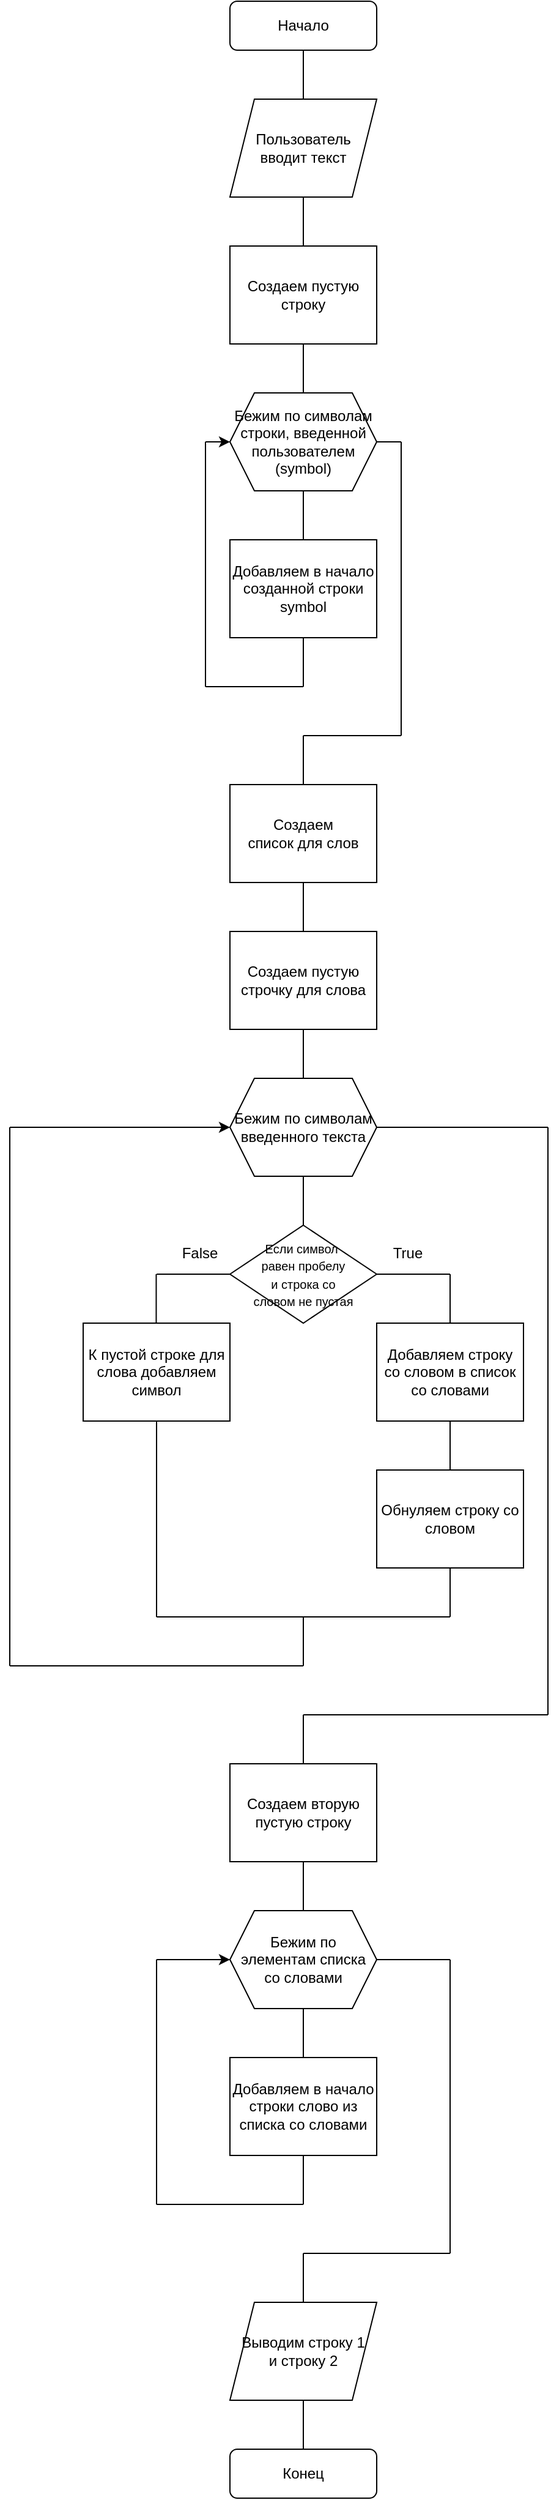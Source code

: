 <mxfile version="28.1.2" pages="3">
  <diagram name="Page-1" id="3FR45xgzsvxpZxtHwv_T">
    <mxGraphModel dx="781" dy="628" grid="1" gridSize="10" guides="1" tooltips="1" connect="1" arrows="1" fold="1" page="1" pageScale="1" pageWidth="850" pageHeight="1100" math="0" shadow="0">
      <root>
        <mxCell id="0" />
        <mxCell id="1" parent="0" />
        <mxCell id="880qomb-gW-dwFowTTWg-1" value="Начало" style="rounded=1;whiteSpace=wrap;html=1;" vertex="1" parent="1">
          <mxGeometry x="260" y="80" width="120" height="40" as="geometry" />
        </mxCell>
        <mxCell id="880qomb-gW-dwFowTTWg-2" value="Пользователь&lt;br&gt;вводит текст" style="shape=parallelogram;perimeter=parallelogramPerimeter;whiteSpace=wrap;html=1;fixedSize=1;" vertex="1" parent="1">
          <mxGeometry x="260" y="160" width="120" height="80" as="geometry" />
        </mxCell>
        <mxCell id="880qomb-gW-dwFowTTWg-3" value="" style="endArrow=none;html=1;rounded=0;exitX=0.5;exitY=0;exitDx=0;exitDy=0;" edge="1" parent="1" source="880qomb-gW-dwFowTTWg-2">
          <mxGeometry width="50" height="50" relative="1" as="geometry">
            <mxPoint x="270" y="170" as="sourcePoint" />
            <mxPoint x="320" y="120" as="targetPoint" />
          </mxGeometry>
        </mxCell>
        <mxCell id="880qomb-gW-dwFowTTWg-4" value="" style="endArrow=none;html=1;rounded=0;" edge="1" parent="1">
          <mxGeometry width="50" height="50" relative="1" as="geometry">
            <mxPoint x="320" y="280" as="sourcePoint" />
            <mxPoint x="320" y="240" as="targetPoint" />
          </mxGeometry>
        </mxCell>
        <mxCell id="880qomb-gW-dwFowTTWg-5" value="Создаем пустую строку" style="rounded=0;whiteSpace=wrap;html=1;" vertex="1" parent="1">
          <mxGeometry x="260" y="280" width="120" height="80" as="geometry" />
        </mxCell>
        <mxCell id="880qomb-gW-dwFowTTWg-6" value="Бежим по символам строки, введенной пользователем&lt;div&gt;(symbol)&lt;/div&gt;" style="shape=hexagon;perimeter=hexagonPerimeter2;whiteSpace=wrap;html=1;fixedSize=1;" vertex="1" parent="1">
          <mxGeometry x="260" y="400" width="120" height="80" as="geometry" />
        </mxCell>
        <mxCell id="880qomb-gW-dwFowTTWg-7" value="" style="endArrow=none;html=1;rounded=0;exitX=0.5;exitY=0;exitDx=0;exitDy=0;" edge="1" parent="1" source="880qomb-gW-dwFowTTWg-6">
          <mxGeometry width="50" height="50" relative="1" as="geometry">
            <mxPoint x="270" y="410" as="sourcePoint" />
            <mxPoint x="320" y="360" as="targetPoint" />
          </mxGeometry>
        </mxCell>
        <mxCell id="880qomb-gW-dwFowTTWg-8" value="" style="endArrow=none;html=1;rounded=0;" edge="1" parent="1">
          <mxGeometry width="50" height="50" relative="1" as="geometry">
            <mxPoint x="320" y="520" as="sourcePoint" />
            <mxPoint x="320" y="480" as="targetPoint" />
          </mxGeometry>
        </mxCell>
        <mxCell id="880qomb-gW-dwFowTTWg-9" value="Добавляем в начало созданной строки symbol" style="rounded=0;whiteSpace=wrap;html=1;" vertex="1" parent="1">
          <mxGeometry x="260" y="520" width="120" height="80" as="geometry" />
        </mxCell>
        <mxCell id="880qomb-gW-dwFowTTWg-10" value="" style="endArrow=none;html=1;rounded=0;" edge="1" parent="1">
          <mxGeometry width="50" height="50" relative="1" as="geometry">
            <mxPoint x="320" y="640" as="sourcePoint" />
            <mxPoint x="320" y="600" as="targetPoint" />
          </mxGeometry>
        </mxCell>
        <mxCell id="880qomb-gW-dwFowTTWg-11" value="" style="endArrow=none;html=1;rounded=0;" edge="1" parent="1">
          <mxGeometry width="50" height="50" relative="1" as="geometry">
            <mxPoint x="240" y="640" as="sourcePoint" />
            <mxPoint x="320" y="640" as="targetPoint" />
          </mxGeometry>
        </mxCell>
        <mxCell id="880qomb-gW-dwFowTTWg-12" value="" style="endArrow=none;html=1;rounded=0;" edge="1" parent="1">
          <mxGeometry width="50" height="50" relative="1" as="geometry">
            <mxPoint x="240" y="640" as="sourcePoint" />
            <mxPoint x="240" y="440" as="targetPoint" />
          </mxGeometry>
        </mxCell>
        <mxCell id="880qomb-gW-dwFowTTWg-14" value="" style="endArrow=classic;html=1;rounded=0;entryX=0;entryY=0.5;entryDx=0;entryDy=0;" edge="1" parent="1" target="880qomb-gW-dwFowTTWg-6">
          <mxGeometry width="50" height="50" relative="1" as="geometry">
            <mxPoint x="240" y="440" as="sourcePoint" />
            <mxPoint x="290" y="390" as="targetPoint" />
          </mxGeometry>
        </mxCell>
        <mxCell id="880qomb-gW-dwFowTTWg-15" value="" style="endArrow=none;html=1;rounded=0;" edge="1" parent="1">
          <mxGeometry width="50" height="50" relative="1" as="geometry">
            <mxPoint x="380" y="440" as="sourcePoint" />
            <mxPoint x="400" y="440" as="targetPoint" />
          </mxGeometry>
        </mxCell>
        <mxCell id="880qomb-gW-dwFowTTWg-16" value="" style="endArrow=none;html=1;rounded=0;" edge="1" parent="1">
          <mxGeometry width="50" height="50" relative="1" as="geometry">
            <mxPoint x="400" y="680" as="sourcePoint" />
            <mxPoint x="400" y="440" as="targetPoint" />
          </mxGeometry>
        </mxCell>
        <mxCell id="880qomb-gW-dwFowTTWg-17" value="" style="endArrow=none;html=1;rounded=0;" edge="1" parent="1">
          <mxGeometry width="50" height="50" relative="1" as="geometry">
            <mxPoint x="320" y="680" as="sourcePoint" />
            <mxPoint x="400" y="680" as="targetPoint" />
          </mxGeometry>
        </mxCell>
        <mxCell id="880qomb-gW-dwFowTTWg-18" value="" style="endArrow=none;html=1;rounded=0;" edge="1" parent="1">
          <mxGeometry width="50" height="50" relative="1" as="geometry">
            <mxPoint x="320" y="720" as="sourcePoint" />
            <mxPoint x="320" y="680" as="targetPoint" />
          </mxGeometry>
        </mxCell>
        <mxCell id="880qomb-gW-dwFowTTWg-19" value="Создаем&lt;div&gt;&lt;span style=&quot;background-color: transparent; color: light-dark(rgb(0, 0, 0), rgb(255, 255, 255));&quot;&gt;список для слов&lt;/span&gt;&lt;/div&gt;" style="rounded=0;whiteSpace=wrap;html=1;" vertex="1" parent="1">
          <mxGeometry x="260" y="720" width="120" height="80" as="geometry" />
        </mxCell>
        <mxCell id="880qomb-gW-dwFowTTWg-20" value="" style="endArrow=none;html=1;rounded=0;" edge="1" parent="1">
          <mxGeometry width="50" height="50" relative="1" as="geometry">
            <mxPoint x="320" y="840" as="sourcePoint" />
            <mxPoint x="320" y="800" as="targetPoint" />
          </mxGeometry>
        </mxCell>
        <mxCell id="880qomb-gW-dwFowTTWg-21" value="Бежим по символам введенного текста" style="shape=hexagon;perimeter=hexagonPerimeter2;whiteSpace=wrap;html=1;fixedSize=1;" vertex="1" parent="1">
          <mxGeometry x="260" y="960" width="120" height="80" as="geometry" />
        </mxCell>
        <mxCell id="880qomb-gW-dwFowTTWg-23" value="Создаем пустую строчку для слова" style="rounded=0;whiteSpace=wrap;html=1;" vertex="1" parent="1">
          <mxGeometry x="260" y="840" width="120" height="80" as="geometry" />
        </mxCell>
        <mxCell id="880qomb-gW-dwFowTTWg-24" value="" style="endArrow=none;html=1;rounded=0;exitX=0.5;exitY=0;exitDx=0;exitDy=0;" edge="1" parent="1" source="880qomb-gW-dwFowTTWg-21">
          <mxGeometry width="50" height="50" relative="1" as="geometry">
            <mxPoint x="270" y="970" as="sourcePoint" />
            <mxPoint x="320" y="920" as="targetPoint" />
          </mxGeometry>
        </mxCell>
        <mxCell id="880qomb-gW-dwFowTTWg-25" value="&lt;font style=&quot;font-size: 10px;&quot;&gt;Если символ&amp;nbsp;&lt;/font&gt;&lt;div&gt;&lt;font style=&quot;font-size: 10px;&quot;&gt;равен пробелу&lt;/font&gt;&lt;/div&gt;&lt;div&gt;&lt;font style=&quot;font-size: 10px;&quot;&gt;и строка со&lt;/font&gt;&lt;/div&gt;&lt;div&gt;&lt;font style=&quot;font-size: 10px;&quot;&gt;словом не пустая&lt;/font&gt;&lt;/div&gt;" style="rhombus;whiteSpace=wrap;html=1;" vertex="1" parent="1">
          <mxGeometry x="260" y="1080" width="120" height="80" as="geometry" />
        </mxCell>
        <mxCell id="880qomb-gW-dwFowTTWg-26" value="" style="endArrow=none;html=1;rounded=0;exitX=0.5;exitY=0;exitDx=0;exitDy=0;" edge="1" parent="1" source="880qomb-gW-dwFowTTWg-25">
          <mxGeometry width="50" height="50" relative="1" as="geometry">
            <mxPoint x="270" y="1090" as="sourcePoint" />
            <mxPoint x="320" y="1040" as="targetPoint" />
          </mxGeometry>
        </mxCell>
        <mxCell id="880qomb-gW-dwFowTTWg-27" value="" style="endArrow=none;html=1;rounded=0;" edge="1" parent="1">
          <mxGeometry width="50" height="50" relative="1" as="geometry">
            <mxPoint x="200" y="1120" as="sourcePoint" />
            <mxPoint x="260" y="1120" as="targetPoint" />
          </mxGeometry>
        </mxCell>
        <mxCell id="880qomb-gW-dwFowTTWg-28" value="" style="endArrow=none;html=1;rounded=0;" edge="1" parent="1">
          <mxGeometry width="50" height="50" relative="1" as="geometry">
            <mxPoint x="199.73" y="1160" as="sourcePoint" />
            <mxPoint x="199.73" y="1120" as="targetPoint" />
          </mxGeometry>
        </mxCell>
        <mxCell id="880qomb-gW-dwFowTTWg-29" value="К пустой строке для слова добавляем символ" style="rounded=0;whiteSpace=wrap;html=1;" vertex="1" parent="1">
          <mxGeometry x="140" y="1160" width="120" height="80" as="geometry" />
        </mxCell>
        <mxCell id="880qomb-gW-dwFowTTWg-30" value="" style="endArrow=none;html=1;rounded=0;" edge="1" parent="1">
          <mxGeometry width="50" height="50" relative="1" as="geometry">
            <mxPoint x="380" y="1120" as="sourcePoint" />
            <mxPoint x="440" y="1120" as="targetPoint" />
          </mxGeometry>
        </mxCell>
        <mxCell id="880qomb-gW-dwFowTTWg-31" value="" style="endArrow=none;html=1;rounded=0;" edge="1" parent="1">
          <mxGeometry width="50" height="50" relative="1" as="geometry">
            <mxPoint x="440" y="1160" as="sourcePoint" />
            <mxPoint x="440" y="1120" as="targetPoint" />
          </mxGeometry>
        </mxCell>
        <mxCell id="880qomb-gW-dwFowTTWg-32" value="Добавляем строку со словом в список со словами" style="rounded=0;whiteSpace=wrap;html=1;" vertex="1" parent="1">
          <mxGeometry x="380" y="1160" width="120" height="80" as="geometry" />
        </mxCell>
        <mxCell id="880qomb-gW-dwFowTTWg-33" value="Обнуляем строку со словом" style="rounded=0;whiteSpace=wrap;html=1;" vertex="1" parent="1">
          <mxGeometry x="380" y="1280" width="120" height="80" as="geometry" />
        </mxCell>
        <mxCell id="880qomb-gW-dwFowTTWg-34" value="" style="endArrow=none;html=1;rounded=0;exitX=0.5;exitY=0;exitDx=0;exitDy=0;" edge="1" parent="1" source="880qomb-gW-dwFowTTWg-33">
          <mxGeometry width="50" height="50" relative="1" as="geometry">
            <mxPoint x="390" y="1290" as="sourcePoint" />
            <mxPoint x="440" y="1240" as="targetPoint" />
          </mxGeometry>
        </mxCell>
        <mxCell id="880qomb-gW-dwFowTTWg-35" value="True" style="text;html=1;align=center;verticalAlign=middle;resizable=0;points=[];autosize=1;strokeColor=none;fillColor=none;" vertex="1" parent="1">
          <mxGeometry x="380" y="1088" width="50" height="30" as="geometry" />
        </mxCell>
        <mxCell id="880qomb-gW-dwFowTTWg-36" value="False" style="text;html=1;align=center;verticalAlign=middle;resizable=0;points=[];autosize=1;strokeColor=none;fillColor=none;" vertex="1" parent="1">
          <mxGeometry x="210" y="1088" width="50" height="30" as="geometry" />
        </mxCell>
        <mxCell id="880qomb-gW-dwFowTTWg-37" value="" style="endArrow=none;html=1;rounded=0;" edge="1" parent="1">
          <mxGeometry width="50" height="50" relative="1" as="geometry">
            <mxPoint x="200" y="1400" as="sourcePoint" />
            <mxPoint x="200" y="1240" as="targetPoint" />
          </mxGeometry>
        </mxCell>
        <mxCell id="880qomb-gW-dwFowTTWg-38" value="" style="endArrow=none;html=1;rounded=0;" edge="1" parent="1">
          <mxGeometry width="50" height="50" relative="1" as="geometry">
            <mxPoint x="440" y="1400" as="sourcePoint" />
            <mxPoint x="440" y="1360" as="targetPoint" />
          </mxGeometry>
        </mxCell>
        <mxCell id="880qomb-gW-dwFowTTWg-39" value="" style="endArrow=none;html=1;rounded=0;" edge="1" parent="1">
          <mxGeometry width="50" height="50" relative="1" as="geometry">
            <mxPoint x="200" y="1400" as="sourcePoint" />
            <mxPoint x="440" y="1400" as="targetPoint" />
          </mxGeometry>
        </mxCell>
        <mxCell id="880qomb-gW-dwFowTTWg-40" value="" style="endArrow=none;html=1;rounded=0;" edge="1" parent="1">
          <mxGeometry width="50" height="50" relative="1" as="geometry">
            <mxPoint x="320" y="1440" as="sourcePoint" />
            <mxPoint x="320" y="1400" as="targetPoint" />
          </mxGeometry>
        </mxCell>
        <mxCell id="880qomb-gW-dwFowTTWg-41" value="" style="endArrow=none;html=1;rounded=0;" edge="1" parent="1">
          <mxGeometry width="50" height="50" relative="1" as="geometry">
            <mxPoint x="80" y="1440" as="sourcePoint" />
            <mxPoint x="320" y="1440" as="targetPoint" />
          </mxGeometry>
        </mxCell>
        <mxCell id="880qomb-gW-dwFowTTWg-42" value="" style="endArrow=none;html=1;rounded=0;" edge="1" parent="1">
          <mxGeometry width="50" height="50" relative="1" as="geometry">
            <mxPoint x="80" y="1440" as="sourcePoint" />
            <mxPoint x="80" y="1000" as="targetPoint" />
          </mxGeometry>
        </mxCell>
        <mxCell id="880qomb-gW-dwFowTTWg-43" value="" style="endArrow=classic;html=1;rounded=0;entryX=0;entryY=0.5;entryDx=0;entryDy=0;" edge="1" parent="1" target="880qomb-gW-dwFowTTWg-21">
          <mxGeometry width="50" height="50" relative="1" as="geometry">
            <mxPoint x="80" y="1000" as="sourcePoint" />
            <mxPoint x="130" y="950" as="targetPoint" />
          </mxGeometry>
        </mxCell>
        <mxCell id="880qomb-gW-dwFowTTWg-45" value="" style="endArrow=none;html=1;rounded=0;" edge="1" parent="1">
          <mxGeometry width="50" height="50" relative="1" as="geometry">
            <mxPoint x="380" y="1000" as="sourcePoint" />
            <mxPoint x="520" y="1000" as="targetPoint" />
          </mxGeometry>
        </mxCell>
        <mxCell id="880qomb-gW-dwFowTTWg-46" value="" style="endArrow=none;html=1;rounded=0;" edge="1" parent="1">
          <mxGeometry width="50" height="50" relative="1" as="geometry">
            <mxPoint x="520" y="1480" as="sourcePoint" />
            <mxPoint x="520" y="1000" as="targetPoint" />
          </mxGeometry>
        </mxCell>
        <mxCell id="880qomb-gW-dwFowTTWg-47" value="" style="endArrow=none;html=1;rounded=0;" edge="1" parent="1">
          <mxGeometry width="50" height="50" relative="1" as="geometry">
            <mxPoint x="320" y="1480" as="sourcePoint" />
            <mxPoint x="520" y="1480" as="targetPoint" />
          </mxGeometry>
        </mxCell>
        <mxCell id="880qomb-gW-dwFowTTWg-48" value="" style="endArrow=none;html=1;rounded=0;" edge="1" parent="1">
          <mxGeometry width="50" height="50" relative="1" as="geometry">
            <mxPoint x="320" y="1520" as="sourcePoint" />
            <mxPoint x="320" y="1480" as="targetPoint" />
          </mxGeometry>
        </mxCell>
        <mxCell id="880qomb-gW-dwFowTTWg-49" value="Бежим по элементам списка со словами" style="shape=hexagon;perimeter=hexagonPerimeter2;whiteSpace=wrap;html=1;fixedSize=1;" vertex="1" parent="1">
          <mxGeometry x="260" y="1640" width="120" height="80" as="geometry" />
        </mxCell>
        <mxCell id="880qomb-gW-dwFowTTWg-50" value="" style="endArrow=none;html=1;rounded=0;" edge="1" parent="1">
          <mxGeometry width="50" height="50" relative="1" as="geometry">
            <mxPoint x="320" y="1640" as="sourcePoint" />
            <mxPoint x="320" y="1600" as="targetPoint" />
          </mxGeometry>
        </mxCell>
        <mxCell id="880qomb-gW-dwFowTTWg-51" value="Создаем вторую пустую строку" style="rounded=0;whiteSpace=wrap;html=1;" vertex="1" parent="1">
          <mxGeometry x="260" y="1520" width="120" height="80" as="geometry" />
        </mxCell>
        <mxCell id="880qomb-gW-dwFowTTWg-52" value="" style="endArrow=none;html=1;rounded=0;" edge="1" parent="1">
          <mxGeometry width="50" height="50" relative="1" as="geometry">
            <mxPoint x="320" y="1760" as="sourcePoint" />
            <mxPoint x="320" y="1720" as="targetPoint" />
          </mxGeometry>
        </mxCell>
        <mxCell id="880qomb-gW-dwFowTTWg-53" value="Добавляем в начало строки слово из списка со словами" style="rounded=0;whiteSpace=wrap;html=1;" vertex="1" parent="1">
          <mxGeometry x="260" y="1760" width="120" height="80" as="geometry" />
        </mxCell>
        <mxCell id="880qomb-gW-dwFowTTWg-54" value="" style="endArrow=none;html=1;rounded=0;" edge="1" parent="1">
          <mxGeometry width="50" height="50" relative="1" as="geometry">
            <mxPoint x="320" y="1880" as="sourcePoint" />
            <mxPoint x="320" y="1840" as="targetPoint" />
          </mxGeometry>
        </mxCell>
        <mxCell id="880qomb-gW-dwFowTTWg-55" value="" style="endArrow=none;html=1;rounded=0;" edge="1" parent="1">
          <mxGeometry width="50" height="50" relative="1" as="geometry">
            <mxPoint x="200" y="1880" as="sourcePoint" />
            <mxPoint x="320" y="1880" as="targetPoint" />
          </mxGeometry>
        </mxCell>
        <mxCell id="880qomb-gW-dwFowTTWg-56" value="" style="endArrow=none;html=1;rounded=0;" edge="1" parent="1">
          <mxGeometry width="50" height="50" relative="1" as="geometry">
            <mxPoint x="200" y="1880" as="sourcePoint" />
            <mxPoint x="200" y="1680" as="targetPoint" />
          </mxGeometry>
        </mxCell>
        <mxCell id="880qomb-gW-dwFowTTWg-57" value="" style="endArrow=classic;html=1;rounded=0;entryX=0;entryY=0.5;entryDx=0;entryDy=0;" edge="1" parent="1" target="880qomb-gW-dwFowTTWg-49">
          <mxGeometry width="50" height="50" relative="1" as="geometry">
            <mxPoint x="200" y="1680" as="sourcePoint" />
            <mxPoint x="250" y="1630" as="targetPoint" />
          </mxGeometry>
        </mxCell>
        <mxCell id="880qomb-gW-dwFowTTWg-58" value="" style="endArrow=none;html=1;rounded=0;" edge="1" parent="1">
          <mxGeometry width="50" height="50" relative="1" as="geometry">
            <mxPoint x="380" y="1680" as="sourcePoint" />
            <mxPoint x="440" y="1680" as="targetPoint" />
          </mxGeometry>
        </mxCell>
        <mxCell id="880qomb-gW-dwFowTTWg-59" value="" style="endArrow=none;html=1;rounded=0;" edge="1" parent="1">
          <mxGeometry width="50" height="50" relative="1" as="geometry">
            <mxPoint x="440" y="1920" as="sourcePoint" />
            <mxPoint x="440" y="1680" as="targetPoint" />
          </mxGeometry>
        </mxCell>
        <mxCell id="880qomb-gW-dwFowTTWg-60" value="" style="endArrow=none;html=1;rounded=0;" edge="1" parent="1">
          <mxGeometry width="50" height="50" relative="1" as="geometry">
            <mxPoint x="320" y="1920" as="sourcePoint" />
            <mxPoint x="440" y="1920" as="targetPoint" />
          </mxGeometry>
        </mxCell>
        <mxCell id="880qomb-gW-dwFowTTWg-61" value="" style="endArrow=none;html=1;rounded=0;" edge="1" parent="1">
          <mxGeometry width="50" height="50" relative="1" as="geometry">
            <mxPoint x="320" y="1960" as="sourcePoint" />
            <mxPoint x="320" y="1920" as="targetPoint" />
          </mxGeometry>
        </mxCell>
        <mxCell id="880qomb-gW-dwFowTTWg-62" value="Выводим строку 1&lt;div&gt;и строку 2&lt;/div&gt;" style="shape=parallelogram;perimeter=parallelogramPerimeter;whiteSpace=wrap;html=1;fixedSize=1;" vertex="1" parent="1">
          <mxGeometry x="260" y="1960" width="120" height="80" as="geometry" />
        </mxCell>
        <mxCell id="880qomb-gW-dwFowTTWg-63" value="" style="endArrow=none;html=1;rounded=0;" edge="1" parent="1">
          <mxGeometry width="50" height="50" relative="1" as="geometry">
            <mxPoint x="320" y="2080" as="sourcePoint" />
            <mxPoint x="320" y="2040" as="targetPoint" />
          </mxGeometry>
        </mxCell>
        <mxCell id="880qomb-gW-dwFowTTWg-64" value="Конец" style="rounded=1;whiteSpace=wrap;html=1;" vertex="1" parent="1">
          <mxGeometry x="260" y="2080" width="120" height="40" as="geometry" />
        </mxCell>
      </root>
    </mxGraphModel>
  </diagram>
  <diagram id="u47IzF_dEnvy97zk1fel" name="Page-2">
    <mxGraphModel dx="1301" dy="1047" grid="1" gridSize="10" guides="1" tooltips="1" connect="1" arrows="1" fold="1" page="1" pageScale="1" pageWidth="850" pageHeight="1100" math="0" shadow="0">
      <root>
        <mxCell id="0" />
        <mxCell id="1" parent="0" />
        <mxCell id="qZBhXjxwnwzWRJ9W09D5-1" value="Начало" style="rounded=1;whiteSpace=wrap;html=1;" parent="1" vertex="1">
          <mxGeometry x="258.5" y="640" width="120" height="40" as="geometry" />
        </mxCell>
        <mxCell id="qZBhXjxwnwzWRJ9W09D5-2" value="Ввод текста" style="shape=parallelogram;perimeter=parallelogramPerimeter;whiteSpace=wrap;html=1;fixedSize=1;" parent="1" vertex="1">
          <mxGeometry x="258.5" y="720" width="120" height="80" as="geometry" />
        </mxCell>
        <mxCell id="qZBhXjxwnwzWRJ9W09D5-3" value="" style="endArrow=none;html=1;rounded=0;exitX=0.5;exitY=0;exitDx=0;exitDy=0;" parent="1" source="qZBhXjxwnwzWRJ9W09D5-2" edge="1">
          <mxGeometry width="50" height="50" relative="1" as="geometry">
            <mxPoint x="268.5" y="730" as="sourcePoint" />
            <mxPoint x="318.5" y="680" as="targetPoint" />
          </mxGeometry>
        </mxCell>
        <mxCell id="qZBhXjxwnwzWRJ9W09D5-5" value="" style="endArrow=none;html=1;rounded=0;exitX=0.5;exitY=0;exitDx=0;exitDy=0;" parent="1" edge="1">
          <mxGeometry width="50" height="50" relative="1" as="geometry">
            <mxPoint x="318.5" y="840" as="sourcePoint" />
            <mxPoint x="318.5" y="800" as="targetPoint" />
          </mxGeometry>
        </mxCell>
        <mxCell id="2vDaXdHLggiKI0vdPNWs-1" value="Проходим по элементам текста" style="shape=hexagon;perimeter=hexagonPerimeter2;whiteSpace=wrap;html=1;fixedSize=1;" vertex="1" parent="1">
          <mxGeometry x="258.5" y="1000" width="120" height="80" as="geometry" />
        </mxCell>
        <mxCell id="2vDaXdHLggiKI0vdPNWs-3" value="" style="endArrow=none;html=1;rounded=0;" edge="1" parent="1">
          <mxGeometry width="50" height="50" relative="1" as="geometry">
            <mxPoint x="318.5" y="1120" as="sourcePoint" />
            <mxPoint x="318.5" y="1080" as="targetPoint" />
          </mxGeometry>
        </mxCell>
        <mxCell id="2vDaXdHLggiKI0vdPNWs-4" value="Символ равен пробелу или запятой или точке и dlina_slova&amp;lt;=20" style="rhombus;whiteSpace=wrap;html=1;" vertex="1" parent="1">
          <mxGeometry x="258.5" y="1120" width="120" height="80" as="geometry" />
        </mxCell>
        <mxCell id="2vDaXdHLggiKI0vdPNWs-5" value="" style="endArrow=none;html=1;rounded=0;exitX=0;exitY=1;exitDx=0;exitDy=0;" edge="1" parent="1" source="2vDaXdHLggiKI0vdPNWs-42">
          <mxGeometry width="50" height="50" relative="1" as="geometry">
            <mxPoint x="178.5" y="1160" as="sourcePoint" />
            <mxPoint x="258.5" y="1160" as="targetPoint" />
          </mxGeometry>
        </mxCell>
        <mxCell id="2vDaXdHLggiKI0vdPNWs-6" value="" style="endArrow=none;html=1;rounded=0;entryX=1;entryY=1;entryDx=0;entryDy=0;" edge="1" parent="1" target="2vDaXdHLggiKI0vdPNWs-41">
          <mxGeometry width="50" height="50" relative="1" as="geometry">
            <mxPoint x="378.5" y="1160" as="sourcePoint" />
            <mxPoint x="458.5" y="1160" as="targetPoint" />
          </mxGeometry>
        </mxCell>
        <mxCell id="2vDaXdHLggiKI0vdPNWs-7" value="" style="endArrow=none;html=1;rounded=0;" edge="1" parent="1">
          <mxGeometry width="50" height="50" relative="1" as="geometry">
            <mxPoint x="198.27" y="1200" as="sourcePoint" />
            <mxPoint x="198.27" y="1160" as="targetPoint" />
          </mxGeometry>
        </mxCell>
        <mxCell id="2vDaXdHLggiKI0vdPNWs-8" value="Max_element=&lt;div&gt;dlina_slova&lt;/div&gt;" style="rounded=0;whiteSpace=wrap;html=1;" vertex="1" parent="1">
          <mxGeometry x="379.5" y="1200" width="120" height="80" as="geometry" />
        </mxCell>
        <mxCell id="2vDaXdHLggiKI0vdPNWs-10" value="" style="endArrow=none;html=1;rounded=0;exitX=0.5;exitY=0;exitDx=0;exitDy=0;entryX=0.5;entryY=1;entryDx=0;entryDy=0;" edge="1" parent="1" target="2vDaXdHLggiKI0vdPNWs-8">
          <mxGeometry width="50" height="50" relative="1" as="geometry">
            <mxPoint x="438.5" y="1320.0" as="sourcePoint" />
            <mxPoint x="178.5" y="1280" as="targetPoint" />
          </mxGeometry>
        </mxCell>
        <mxCell id="2vDaXdHLggiKI0vdPNWs-13" value="" style="endArrow=none;html=1;rounded=0;" edge="1" parent="1">
          <mxGeometry width="50" height="50" relative="1" as="geometry">
            <mxPoint x="318.67" y="880" as="sourcePoint" />
            <mxPoint x="318.67" y="840" as="targetPoint" />
          </mxGeometry>
        </mxCell>
        <mxCell id="2vDaXdHLggiKI0vdPNWs-35" value="" style="endArrow=none;html=1;rounded=0;" edge="1" parent="1">
          <mxGeometry width="50" height="50" relative="1" as="geometry">
            <mxPoint x="80" y="1480" as="sourcePoint" />
            <mxPoint x="80" y="1040" as="targetPoint" />
          </mxGeometry>
        </mxCell>
        <mxCell id="2vDaXdHLggiKI0vdPNWs-36" value="" style="endArrow=classic;html=1;rounded=0;" edge="1" parent="1">
          <mxGeometry width="50" height="50" relative="1" as="geometry">
            <mxPoint x="80" y="1040" as="sourcePoint" />
            <mxPoint x="260" y="1040" as="targetPoint" />
          </mxGeometry>
        </mxCell>
        <mxCell id="2vDaXdHLggiKI0vdPNWs-37" value="" style="endArrow=none;html=1;rounded=0;" edge="1" parent="1">
          <mxGeometry width="50" height="50" relative="1" as="geometry">
            <mxPoint x="378.5" y="1040" as="sourcePoint" />
            <mxPoint x="560" y="1040" as="targetPoint" />
          </mxGeometry>
        </mxCell>
        <mxCell id="2vDaXdHLggiKI0vdPNWs-38" value="" style="endArrow=none;html=1;rounded=0;" edge="1" parent="1">
          <mxGeometry width="50" height="50" relative="1" as="geometry">
            <mxPoint x="560" y="1520" as="sourcePoint" />
            <mxPoint x="560.0" y="1040" as="targetPoint" />
          </mxGeometry>
        </mxCell>
        <mxCell id="2vDaXdHLggiKI0vdPNWs-41" value="True" style="text;html=1;align=center;verticalAlign=middle;whiteSpace=wrap;rounded=0;" vertex="1" parent="1">
          <mxGeometry x="379.5" y="1130" width="60" height="30" as="geometry" />
        </mxCell>
        <mxCell id="2vDaXdHLggiKI0vdPNWs-42" value="False" style="text;html=1;align=center;verticalAlign=middle;whiteSpace=wrap;rounded=0;" vertex="1" parent="1">
          <mxGeometry x="198.5" y="1130" width="60" height="30" as="geometry" />
        </mxCell>
        <mxCell id="2vDaXdHLggiKI0vdPNWs-46" value="" style="endArrow=none;html=1;rounded=0;exitX=0.5;exitY=0;exitDx=0;exitDy=0;entryX=1;entryY=1;entryDx=0;entryDy=0;" edge="1" parent="1" source="2vDaXdHLggiKI0vdPNWs-8" target="2vDaXdHLggiKI0vdPNWs-41">
          <mxGeometry width="50" height="50" relative="1" as="geometry">
            <mxPoint x="409.5" y="1210" as="sourcePoint" />
            <mxPoint x="459.5" y="1160" as="targetPoint" />
          </mxGeometry>
        </mxCell>
        <mxCell id="2vDaXdHLggiKI0vdPNWs-48" value="Max_element=0" style="rounded=0;whiteSpace=wrap;html=1;" vertex="1" parent="1">
          <mxGeometry x="260" y="880" width="120" height="80" as="geometry" />
        </mxCell>
        <mxCell id="2vDaXdHLggiKI0vdPNWs-49" value="" style="endArrow=none;html=1;rounded=0;" edge="1" parent="1">
          <mxGeometry width="50" height="50" relative="1" as="geometry">
            <mxPoint x="320" y="1000" as="sourcePoint" />
            <mxPoint x="320" y="960" as="targetPoint" />
          </mxGeometry>
        </mxCell>
        <mxCell id="2vDaXdHLggiKI0vdPNWs-51" value="dlina_slova+=1" style="rounded=0;whiteSpace=wrap;html=1;" vertex="1" parent="1">
          <mxGeometry x="138.5" y="1200" width="120" height="80" as="geometry" />
        </mxCell>
        <mxCell id="2vDaXdHLggiKI0vdPNWs-52" value="" style="endArrow=none;html=1;rounded=0;" edge="1" parent="1">
          <mxGeometry width="50" height="50" relative="1" as="geometry">
            <mxPoint x="199" y="1440" as="sourcePoint" />
            <mxPoint x="198.5" y="1280" as="targetPoint" />
          </mxGeometry>
        </mxCell>
        <mxCell id="2vDaXdHLggiKI0vdPNWs-53" value="" style="endArrow=none;html=1;rounded=0;" edge="1" parent="1">
          <mxGeometry width="50" height="50" relative="1" as="geometry">
            <mxPoint x="200" y="1440" as="sourcePoint" />
            <mxPoint x="440" y="1440" as="targetPoint" />
          </mxGeometry>
        </mxCell>
        <mxCell id="2vDaXdHLggiKI0vdPNWs-54" value="" style="endArrow=none;html=1;rounded=0;" edge="1" parent="1">
          <mxGeometry width="50" height="50" relative="1" as="geometry">
            <mxPoint x="320" y="1480" as="sourcePoint" />
            <mxPoint x="320" y="1440" as="targetPoint" />
          </mxGeometry>
        </mxCell>
        <mxCell id="2vDaXdHLggiKI0vdPNWs-55" value="" style="endArrow=none;html=1;rounded=0;" edge="1" parent="1">
          <mxGeometry width="50" height="50" relative="1" as="geometry">
            <mxPoint x="80" y="1480" as="sourcePoint" />
            <mxPoint x="320" y="1480" as="targetPoint" />
          </mxGeometry>
        </mxCell>
        <mxCell id="2vDaXdHLggiKI0vdPNWs-56" value="" style="endArrow=none;html=1;rounded=0;" edge="1" parent="1">
          <mxGeometry width="50" height="50" relative="1" as="geometry">
            <mxPoint x="320" y="1520" as="sourcePoint" />
            <mxPoint x="560" y="1520" as="targetPoint" />
          </mxGeometry>
        </mxCell>
        <mxCell id="2vDaXdHLggiKI0vdPNWs-57" value="" style="endArrow=none;html=1;rounded=0;" edge="1" parent="1">
          <mxGeometry width="50" height="50" relative="1" as="geometry">
            <mxPoint x="320" y="1560" as="sourcePoint" />
            <mxPoint x="320" y="1520" as="targetPoint" />
          </mxGeometry>
        </mxCell>
        <mxCell id="2vDaXdHLggiKI0vdPNWs-58" value="K=max_element" style="rounded=0;whiteSpace=wrap;html=1;" vertex="1" parent="1">
          <mxGeometry x="259" y="1560" width="120" height="80" as="geometry" />
        </mxCell>
        <mxCell id="2vDaXdHLggiKI0vdPNWs-59" value="dlina_slova=0" style="rounded=0;whiteSpace=wrap;html=1;" vertex="1" parent="1">
          <mxGeometry x="379" y="1320" width="120" height="80" as="geometry" />
        </mxCell>
        <mxCell id="2vDaXdHLggiKI0vdPNWs-60" value="" style="endArrow=none;html=1;rounded=0;" edge="1" parent="1">
          <mxGeometry width="50" height="50" relative="1" as="geometry">
            <mxPoint x="440" y="1440" as="sourcePoint" />
            <mxPoint x="440" y="1400" as="targetPoint" />
          </mxGeometry>
        </mxCell>
        <mxCell id="2vDaXdHLggiKI0vdPNWs-61" value="" style="endArrow=none;html=1;rounded=0;" edge="1" parent="1">
          <mxGeometry width="50" height="50" relative="1" as="geometry">
            <mxPoint x="320" y="1680" as="sourcePoint" />
            <mxPoint x="320" y="1640" as="targetPoint" />
          </mxGeometry>
        </mxCell>
        <mxCell id="2vDaXdHLggiKI0vdPNWs-62" value="Создаем списки, состоящие из заглавных и прописных букв английского алфавита" style="rounded=0;whiteSpace=wrap;html=1;" vertex="1" parent="1">
          <mxGeometry x="259" y="1680" width="120" height="80" as="geometry" />
        </mxCell>
        <mxCell id="2vDaXdHLggiKI0vdPNWs-63" value="" style="endArrow=none;html=1;rounded=0;" edge="1" parent="1">
          <mxGeometry width="50" height="50" relative="1" as="geometry">
            <mxPoint x="320" y="1800" as="sourcePoint" />
            <mxPoint x="320" y="1760" as="targetPoint" />
          </mxGeometry>
        </mxCell>
        <mxCell id="2vDaXdHLggiKI0vdPNWs-64" value="i=0&lt;div&gt;i++&lt;/div&gt;&lt;div&gt;i&amp;lt;длины слова&lt;/div&gt;" style="shape=hexagon;perimeter=hexagonPerimeter2;whiteSpace=wrap;html=1;fixedSize=1;" vertex="1" parent="1">
          <mxGeometry x="260" y="1800" width="120" height="80" as="geometry" />
        </mxCell>
        <mxCell id="2vDaXdHLggiKI0vdPNWs-69" value="" style="endArrow=none;html=1;rounded=0;" edge="1" parent="1">
          <mxGeometry width="50" height="50" relative="1" as="geometry">
            <mxPoint x="320" y="1920" as="sourcePoint" />
            <mxPoint x="320" y="1880" as="targetPoint" />
          </mxGeometry>
        </mxCell>
        <mxCell id="2vDaXdHLggiKI0vdPNWs-70" value="Символ под индексом i равен букве" style="rhombus;whiteSpace=wrap;html=1;" vertex="1" parent="1">
          <mxGeometry x="258.5" y="1920" width="120" height="80" as="geometry" />
        </mxCell>
        <mxCell id="2vDaXdHLggiKI0vdPNWs-71" value="" style="endArrow=none;html=1;rounded=0;exitX=1;exitY=0.5;exitDx=0;exitDy=0;" edge="1" parent="1" source="2vDaXdHLggiKI0vdPNWs-70">
          <mxGeometry width="50" height="50" relative="1" as="geometry">
            <mxPoint x="462" y="1960" as="sourcePoint" />
            <mxPoint x="560" y="1960" as="targetPoint" />
          </mxGeometry>
        </mxCell>
        <mxCell id="2vDaXdHLggiKI0vdPNWs-72" value="True" style="text;html=1;align=center;verticalAlign=middle;resizable=0;points=[];autosize=1;strokeColor=none;fillColor=none;" vertex="1" parent="1">
          <mxGeometry x="378.5" y="1928" width="50" height="30" as="geometry" />
        </mxCell>
        <mxCell id="2vDaXdHLggiKI0vdPNWs-73" value="" style="endArrow=none;html=1;rounded=0;" edge="1" parent="1">
          <mxGeometry width="50" height="50" relative="1" as="geometry">
            <mxPoint x="200" y="1960" as="sourcePoint" />
            <mxPoint x="260" y="1960" as="targetPoint" />
          </mxGeometry>
        </mxCell>
        <mxCell id="2vDaXdHLggiKI0vdPNWs-74" value="False" style="text;html=1;align=center;verticalAlign=middle;resizable=0;points=[];autosize=1;strokeColor=none;fillColor=none;" vertex="1" parent="1">
          <mxGeometry x="208.5" y="1928" width="50" height="30" as="geometry" />
        </mxCell>
        <mxCell id="2vDaXdHLggiKI0vdPNWs-75" value="" style="endArrow=none;html=1;rounded=0;" edge="1" parent="1">
          <mxGeometry width="50" height="50" relative="1" as="geometry">
            <mxPoint x="559.44" y="1998" as="sourcePoint" />
            <mxPoint x="559.44" y="1958" as="targetPoint" />
          </mxGeometry>
        </mxCell>
        <mxCell id="2vDaXdHLggiKI0vdPNWs-77" value="Символ под индексом i в списке заглавных букв" style="rhombus;whiteSpace=wrap;html=1;" vertex="1" parent="1">
          <mxGeometry x="500" y="2000" width="120" height="80" as="geometry" />
        </mxCell>
        <mxCell id="2vDaXdHLggiKI0vdPNWs-78" value="" style="endArrow=none;html=1;rounded=0;" edge="1" parent="1">
          <mxGeometry width="50" height="50" relative="1" as="geometry">
            <mxPoint x="400" y="2038" as="sourcePoint" />
            <mxPoint x="500" y="2038" as="targetPoint" />
          </mxGeometry>
        </mxCell>
        <mxCell id="2vDaXdHLggiKI0vdPNWs-79" value="" style="endArrow=none;html=1;rounded=0;" edge="1" parent="1">
          <mxGeometry width="50" height="50" relative="1" as="geometry">
            <mxPoint x="400" y="2078" as="sourcePoint" />
            <mxPoint x="400" y="2038" as="targetPoint" />
          </mxGeometry>
        </mxCell>
        <mxCell id="2vDaXdHLggiKI0vdPNWs-81" value="" style="endArrow=none;html=1;rounded=0;" edge="1" parent="1">
          <mxGeometry width="50" height="50" relative="1" as="geometry">
            <mxPoint x="620" y="2040" as="sourcePoint" />
            <mxPoint x="720" y="2040" as="targetPoint" />
          </mxGeometry>
        </mxCell>
        <mxCell id="2vDaXdHLggiKI0vdPNWs-82" value="" style="endArrow=none;html=1;rounded=0;" edge="1" parent="1">
          <mxGeometry width="50" height="50" relative="1" as="geometry">
            <mxPoint x="720" y="2080" as="sourcePoint" />
            <mxPoint x="720" y="2040" as="targetPoint" />
          </mxGeometry>
        </mxCell>
        <mxCell id="2vDaXdHLggiKI0vdPNWs-83" value="Находим индекс данного символа под индексом i в списке заглавных букв" style="rounded=0;whiteSpace=wrap;html=1;" vertex="1" parent="1">
          <mxGeometry x="660" y="2080" width="120" height="80" as="geometry" />
        </mxCell>
        <mxCell id="2vDaXdHLggiKI0vdPNWs-84" value="True" style="text;html=1;align=center;verticalAlign=middle;resizable=0;points=[];autosize=1;strokeColor=none;fillColor=none;" vertex="1" parent="1">
          <mxGeometry x="620" y="2008" width="50" height="30" as="geometry" />
        </mxCell>
        <mxCell id="2vDaXdHLggiKI0vdPNWs-85" value="" style="endArrow=none;html=1;rounded=0;" edge="1" parent="1">
          <mxGeometry width="50" height="50" relative="1" as="geometry">
            <mxPoint x="720" y="2200" as="sourcePoint" />
            <mxPoint x="720" y="2160" as="targetPoint" />
          </mxGeometry>
        </mxCell>
        <mxCell id="2vDaXdHLggiKI0vdPNWs-86" value="К найденному индексу прибавляем K" style="rounded=0;whiteSpace=wrap;html=1;" vertex="1" parent="1">
          <mxGeometry x="660" y="2200" width="120" height="80" as="geometry" />
        </mxCell>
        <mxCell id="2vDaXdHLggiKI0vdPNWs-87" value="" style="endArrow=none;html=1;rounded=0;" edge="1" parent="1">
          <mxGeometry width="50" height="50" relative="1" as="geometry">
            <mxPoint x="720" y="2320" as="sourcePoint" />
            <mxPoint x="720" y="2280" as="targetPoint" />
          </mxGeometry>
        </mxCell>
        <mxCell id="2vDaXdHLggiKI0vdPNWs-88" value="Символ под индексом i равен символу из списка заглавных букв под найденным&amp;nbsp; индексом&amp;nbsp;" style="rounded=0;whiteSpace=wrap;html=1;" vertex="1" parent="1">
          <mxGeometry x="660" y="2560" width="120" height="80" as="geometry" />
        </mxCell>
        <mxCell id="2vDaXdHLggiKI0vdPNWs-89" value="Найденный индекс &amp;gt;25" style="rhombus;whiteSpace=wrap;html=1;" vertex="1" parent="1">
          <mxGeometry x="660" y="2320" width="120" height="80" as="geometry" />
        </mxCell>
        <mxCell id="2vDaXdHLggiKI0vdPNWs-90" value="" style="endArrow=none;html=1;rounded=0;" edge="1" parent="1">
          <mxGeometry width="50" height="50" relative="1" as="geometry">
            <mxPoint x="780" y="2360" as="sourcePoint" />
            <mxPoint x="840" y="2360" as="targetPoint" />
          </mxGeometry>
        </mxCell>
        <mxCell id="2vDaXdHLggiKI0vdPNWs-91" value="" style="endArrow=none;html=1;rounded=0;" edge="1" parent="1">
          <mxGeometry width="50" height="50" relative="1" as="geometry">
            <mxPoint x="840" y="2400" as="sourcePoint" />
            <mxPoint x="840" y="2360" as="targetPoint" />
          </mxGeometry>
        </mxCell>
        <mxCell id="2vDaXdHLggiKI0vdPNWs-92" value="Вычитаем из найденного индекса 25" style="rounded=0;whiteSpace=wrap;html=1;" vertex="1" parent="1">
          <mxGeometry x="780" y="2400" width="120" height="80" as="geometry" />
        </mxCell>
        <mxCell id="2vDaXdHLggiKI0vdPNWs-93" value="" style="endArrow=none;html=1;rounded=0;" edge="1" parent="1">
          <mxGeometry width="50" height="50" relative="1" as="geometry">
            <mxPoint x="840" y="2520" as="sourcePoint" />
            <mxPoint x="840" y="2480" as="targetPoint" />
          </mxGeometry>
        </mxCell>
        <mxCell id="2vDaXdHLggiKI0vdPNWs-94" value="" style="endArrow=none;html=1;rounded=0;" edge="1" parent="1">
          <mxGeometry width="50" height="50" relative="1" as="geometry">
            <mxPoint x="600" y="2520" as="sourcePoint" />
            <mxPoint x="840" y="2520" as="targetPoint" />
          </mxGeometry>
        </mxCell>
        <mxCell id="2vDaXdHLggiKI0vdPNWs-95" value="" style="endArrow=none;html=1;rounded=0;" edge="1" parent="1">
          <mxGeometry width="50" height="50" relative="1" as="geometry">
            <mxPoint x="600" y="2360" as="sourcePoint" />
            <mxPoint x="660" y="2360" as="targetPoint" />
          </mxGeometry>
        </mxCell>
        <mxCell id="2vDaXdHLggiKI0vdPNWs-96" value="" style="endArrow=none;html=1;rounded=0;" edge="1" parent="1">
          <mxGeometry width="50" height="50" relative="1" as="geometry">
            <mxPoint x="600" y="2518" as="sourcePoint" />
            <mxPoint x="600" y="2358" as="targetPoint" />
          </mxGeometry>
        </mxCell>
        <mxCell id="2vDaXdHLggiKI0vdPNWs-97" value="" style="endArrow=none;html=1;rounded=0;" edge="1" parent="1">
          <mxGeometry width="50" height="50" relative="1" as="geometry">
            <mxPoint x="720" y="2560" as="sourcePoint" />
            <mxPoint x="720" y="2520" as="targetPoint" />
          </mxGeometry>
        </mxCell>
        <mxCell id="2vDaXdHLggiKI0vdPNWs-98" value="Находим индекс данного символа под индексом i в списке строчных букв" style="rounded=0;whiteSpace=wrap;html=1;" vertex="1" parent="1">
          <mxGeometry x="340" y="2078" width="120" height="80" as="geometry" />
        </mxCell>
        <mxCell id="2vDaXdHLggiKI0vdPNWs-99" value="" style="endArrow=none;html=1;rounded=0;" edge="1" parent="1">
          <mxGeometry width="50" height="50" relative="1" as="geometry">
            <mxPoint x="400" y="2198" as="sourcePoint" />
            <mxPoint x="400" y="2158" as="targetPoint" />
          </mxGeometry>
        </mxCell>
        <mxCell id="2vDaXdHLggiKI0vdPNWs-100" value="К найденному индексу прибавляем K" style="rounded=0;whiteSpace=wrap;html=1;" vertex="1" parent="1">
          <mxGeometry x="340" y="2198" width="120" height="80" as="geometry" />
        </mxCell>
        <mxCell id="2vDaXdHLggiKI0vdPNWs-101" value="" style="endArrow=none;html=1;rounded=0;" edge="1" parent="1">
          <mxGeometry width="50" height="50" relative="1" as="geometry">
            <mxPoint x="400" y="2318" as="sourcePoint" />
            <mxPoint x="400" y="2278" as="targetPoint" />
          </mxGeometry>
        </mxCell>
        <mxCell id="2vDaXdHLggiKI0vdPNWs-102" value="Символ под индексом i равен символу из списка строчных букв букв под найденным&amp;nbsp; индексом&amp;nbsp;" style="rounded=0;whiteSpace=wrap;html=1;" vertex="1" parent="1">
          <mxGeometry x="340" y="2558" width="120" height="80" as="geometry" />
        </mxCell>
        <mxCell id="2vDaXdHLggiKI0vdPNWs-103" value="Найденный индекс &amp;gt;25" style="rhombus;whiteSpace=wrap;html=1;" vertex="1" parent="1">
          <mxGeometry x="340" y="2318" width="120" height="80" as="geometry" />
        </mxCell>
        <mxCell id="2vDaXdHLggiKI0vdPNWs-104" value="" style="endArrow=none;html=1;rounded=0;" edge="1" parent="1">
          <mxGeometry width="50" height="50" relative="1" as="geometry">
            <mxPoint x="460" y="2358" as="sourcePoint" />
            <mxPoint x="520" y="2358" as="targetPoint" />
          </mxGeometry>
        </mxCell>
        <mxCell id="2vDaXdHLggiKI0vdPNWs-105" value="" style="endArrow=none;html=1;rounded=0;" edge="1" parent="1">
          <mxGeometry width="50" height="50" relative="1" as="geometry">
            <mxPoint x="520" y="2398" as="sourcePoint" />
            <mxPoint x="520" y="2358" as="targetPoint" />
          </mxGeometry>
        </mxCell>
        <mxCell id="2vDaXdHLggiKI0vdPNWs-106" value="Вычитаем из найденного индекса 25" style="rounded=0;whiteSpace=wrap;html=1;" vertex="1" parent="1">
          <mxGeometry x="460" y="2398" width="120" height="80" as="geometry" />
        </mxCell>
        <mxCell id="2vDaXdHLggiKI0vdPNWs-107" value="" style="endArrow=none;html=1;rounded=0;" edge="1" parent="1">
          <mxGeometry width="50" height="50" relative="1" as="geometry">
            <mxPoint x="520" y="2518" as="sourcePoint" />
            <mxPoint x="520" y="2478" as="targetPoint" />
          </mxGeometry>
        </mxCell>
        <mxCell id="2vDaXdHLggiKI0vdPNWs-108" value="" style="endArrow=none;html=1;rounded=0;" edge="1" parent="1">
          <mxGeometry width="50" height="50" relative="1" as="geometry">
            <mxPoint x="280" y="2518" as="sourcePoint" />
            <mxPoint x="520" y="2518" as="targetPoint" />
          </mxGeometry>
        </mxCell>
        <mxCell id="2vDaXdHLggiKI0vdPNWs-109" value="" style="endArrow=none;html=1;rounded=0;" edge="1" parent="1">
          <mxGeometry width="50" height="50" relative="1" as="geometry">
            <mxPoint x="280" y="2358" as="sourcePoint" />
            <mxPoint x="340" y="2358" as="targetPoint" />
          </mxGeometry>
        </mxCell>
        <mxCell id="2vDaXdHLggiKI0vdPNWs-110" value="" style="endArrow=none;html=1;rounded=0;" edge="1" parent="1">
          <mxGeometry width="50" height="50" relative="1" as="geometry">
            <mxPoint x="280" y="2518" as="sourcePoint" />
            <mxPoint x="280" y="2358" as="targetPoint" />
          </mxGeometry>
        </mxCell>
        <mxCell id="2vDaXdHLggiKI0vdPNWs-111" value="" style="endArrow=none;html=1;rounded=0;" edge="1" parent="1">
          <mxGeometry width="50" height="50" relative="1" as="geometry">
            <mxPoint x="400" y="2558" as="sourcePoint" />
            <mxPoint x="400" y="2518" as="targetPoint" />
          </mxGeometry>
        </mxCell>
        <mxCell id="2vDaXdHLggiKI0vdPNWs-112" value="&lt;div&gt;False&lt;/div&gt;" style="text;html=1;align=center;verticalAlign=middle;resizable=0;points=[];autosize=1;strokeColor=none;fillColor=none;" vertex="1" parent="1">
          <mxGeometry x="450" y="2008" width="50" height="30" as="geometry" />
        </mxCell>
        <mxCell id="2vDaXdHLggiKI0vdPNWs-113" value="True" style="text;html=1;align=center;verticalAlign=middle;resizable=0;points=[];autosize=1;strokeColor=none;fillColor=none;" vertex="1" parent="1">
          <mxGeometry x="460" y="2328" width="50" height="30" as="geometry" />
        </mxCell>
        <mxCell id="2vDaXdHLggiKI0vdPNWs-114" value="True" style="text;html=1;align=center;verticalAlign=middle;resizable=0;points=[];autosize=1;strokeColor=none;fillColor=none;" vertex="1" parent="1">
          <mxGeometry x="780" y="2328" width="50" height="30" as="geometry" />
        </mxCell>
        <mxCell id="2vDaXdHLggiKI0vdPNWs-115" value="&lt;div&gt;False&lt;/div&gt;" style="text;html=1;align=center;verticalAlign=middle;resizable=0;points=[];autosize=1;strokeColor=none;fillColor=none;" vertex="1" parent="1">
          <mxGeometry x="290" y="2328" width="50" height="30" as="geometry" />
        </mxCell>
        <mxCell id="2vDaXdHLggiKI0vdPNWs-116" value="&lt;div&gt;False&lt;/div&gt;" style="text;html=1;align=center;verticalAlign=middle;resizable=0;points=[];autosize=1;strokeColor=none;fillColor=none;" vertex="1" parent="1">
          <mxGeometry x="610" y="2328" width="50" height="30" as="geometry" />
        </mxCell>
        <mxCell id="2vDaXdHLggiKI0vdPNWs-117" value="" style="endArrow=none;html=1;rounded=0;" edge="1" parent="1">
          <mxGeometry width="50" height="50" relative="1" as="geometry">
            <mxPoint x="199" y="2720" as="sourcePoint" />
            <mxPoint x="198.5" y="1958" as="targetPoint" />
          </mxGeometry>
        </mxCell>
        <mxCell id="2vDaXdHLggiKI0vdPNWs-118" value="" style="endArrow=none;html=1;rounded=0;" edge="1" parent="1">
          <mxGeometry width="50" height="50" relative="1" as="geometry">
            <mxPoint x="400" y="2680" as="sourcePoint" />
            <mxPoint x="400" y="2640" as="targetPoint" />
          </mxGeometry>
        </mxCell>
        <mxCell id="2vDaXdHLggiKI0vdPNWs-119" value="" style="endArrow=none;html=1;rounded=0;" edge="1" parent="1">
          <mxGeometry width="50" height="50" relative="1" as="geometry">
            <mxPoint x="720" y="2680" as="sourcePoint" />
            <mxPoint x="720" y="2640" as="targetPoint" />
          </mxGeometry>
        </mxCell>
        <mxCell id="2vDaXdHLggiKI0vdPNWs-120" value="" style="endArrow=none;html=1;rounded=0;" edge="1" parent="1">
          <mxGeometry width="50" height="50" relative="1" as="geometry">
            <mxPoint x="400" y="2680" as="sourcePoint" />
            <mxPoint x="720" y="2680" as="targetPoint" />
          </mxGeometry>
        </mxCell>
        <mxCell id="2vDaXdHLggiKI0vdPNWs-121" value="" style="endArrow=none;html=1;rounded=0;" edge="1" parent="1">
          <mxGeometry width="50" height="50" relative="1" as="geometry">
            <mxPoint x="560" y="2720" as="sourcePoint" />
            <mxPoint x="560" y="2680" as="targetPoint" />
          </mxGeometry>
        </mxCell>
        <mxCell id="2vDaXdHLggiKI0vdPNWs-122" value="" style="endArrow=none;html=1;rounded=0;" edge="1" parent="1">
          <mxGeometry width="50" height="50" relative="1" as="geometry">
            <mxPoint x="200" y="2720" as="sourcePoint" />
            <mxPoint x="560" y="2720" as="targetPoint" />
          </mxGeometry>
        </mxCell>
        <mxCell id="2vDaXdHLggiKI0vdPNWs-123" value="" style="endArrow=none;html=1;rounded=0;" edge="1" parent="1">
          <mxGeometry width="50" height="50" relative="1" as="geometry">
            <mxPoint x="320" y="2760" as="sourcePoint" />
            <mxPoint x="320" y="2720" as="targetPoint" />
          </mxGeometry>
        </mxCell>
        <mxCell id="2vDaXdHLggiKI0vdPNWs-124" value="" style="endArrow=none;html=1;rounded=0;" edge="1" parent="1">
          <mxGeometry width="50" height="50" relative="1" as="geometry">
            <mxPoint x="160" y="2760" as="sourcePoint" />
            <mxPoint x="320" y="2760" as="targetPoint" />
          </mxGeometry>
        </mxCell>
        <mxCell id="2vDaXdHLggiKI0vdPNWs-125" value="" style="endArrow=none;html=1;rounded=0;" edge="1" parent="1">
          <mxGeometry width="50" height="50" relative="1" as="geometry">
            <mxPoint x="158.5" y="2760" as="sourcePoint" />
            <mxPoint x="159" y="1840" as="targetPoint" />
          </mxGeometry>
        </mxCell>
        <mxCell id="2vDaXdHLggiKI0vdPNWs-126" value="" style="endArrow=classic;html=1;rounded=0;entryX=0;entryY=0.5;entryDx=0;entryDy=0;" edge="1" parent="1" target="2vDaXdHLggiKI0vdPNWs-64">
          <mxGeometry width="50" height="50" relative="1" as="geometry">
            <mxPoint x="160" y="1840" as="sourcePoint" />
            <mxPoint x="210" y="1790" as="targetPoint" />
          </mxGeometry>
        </mxCell>
        <mxCell id="2vDaXdHLggiKI0vdPNWs-127" value="" style="endArrow=none;html=1;rounded=0;" edge="1" parent="1">
          <mxGeometry width="50" height="50" relative="1" as="geometry">
            <mxPoint x="380" y="1840" as="sourcePoint" />
            <mxPoint x="920" y="1840" as="targetPoint" />
          </mxGeometry>
        </mxCell>
        <mxCell id="2vDaXdHLggiKI0vdPNWs-128" value="" style="endArrow=none;html=1;rounded=0;" edge="1" parent="1">
          <mxGeometry width="50" height="50" relative="1" as="geometry">
            <mxPoint x="920" y="2800" as="sourcePoint" />
            <mxPoint x="920" y="1840" as="targetPoint" />
          </mxGeometry>
        </mxCell>
        <mxCell id="2vDaXdHLggiKI0vdPNWs-129" value="" style="endArrow=none;html=1;rounded=0;" edge="1" parent="1">
          <mxGeometry width="50" height="50" relative="1" as="geometry">
            <mxPoint x="320" y="2800" as="sourcePoint" />
            <mxPoint x="920" y="2800" as="targetPoint" />
          </mxGeometry>
        </mxCell>
        <mxCell id="2vDaXdHLggiKI0vdPNWs-130" value="" style="endArrow=none;html=1;rounded=0;" edge="1" parent="1">
          <mxGeometry width="50" height="50" relative="1" as="geometry">
            <mxPoint x="320" y="2840" as="sourcePoint" />
            <mxPoint x="320" y="2800" as="targetPoint" />
          </mxGeometry>
        </mxCell>
        <mxCell id="2vDaXdHLggiKI0vdPNWs-131" value="Выводим полученный тест и число k" style="shape=parallelogram;perimeter=parallelogramPerimeter;whiteSpace=wrap;html=1;fixedSize=1;" vertex="1" parent="1">
          <mxGeometry x="255" y="2840" width="120" height="80" as="geometry" />
        </mxCell>
        <mxCell id="2vDaXdHLggiKI0vdPNWs-132" value="" style="endArrow=none;html=1;rounded=0;" edge="1" parent="1">
          <mxGeometry width="50" height="50" relative="1" as="geometry">
            <mxPoint x="320" y="2960" as="sourcePoint" />
            <mxPoint x="320" y="2920" as="targetPoint" />
          </mxGeometry>
        </mxCell>
        <mxCell id="2vDaXdHLggiKI0vdPNWs-133" value="Конец" style="rounded=1;whiteSpace=wrap;html=1;" vertex="1" parent="1">
          <mxGeometry x="260" y="2960" width="120" height="40" as="geometry" />
        </mxCell>
      </root>
    </mxGraphModel>
  </diagram>
  <diagram id="zq_0MUjBG_BeBBuSzdbO" name="Page-3">
    <mxGraphModel dx="1627" dy="1308" grid="1" gridSize="10" guides="1" tooltips="1" connect="1" arrows="1" fold="1" page="1" pageScale="1" pageWidth="850" pageHeight="1100" math="0" shadow="0">
      <root>
        <mxCell id="0" />
        <mxCell id="1" parent="0" />
        <mxCell id="OUcZnM_yYnQ98BaLkrZJ-1" value="Начало" style="rounded=1;whiteSpace=wrap;html=1;" vertex="1" parent="1">
          <mxGeometry x="380" y="160" width="120" height="40" as="geometry" />
        </mxCell>
        <mxCell id="OUcZnM_yYnQ98BaLkrZJ-2" value="Ввод текста&lt;div&gt;text&lt;/div&gt;" style="shape=parallelogram;perimeter=parallelogramPerimeter;whiteSpace=wrap;html=1;fixedSize=1;" vertex="1" parent="1">
          <mxGeometry x="380" y="240" width="120" height="80" as="geometry" />
        </mxCell>
        <mxCell id="OUcZnM_yYnQ98BaLkrZJ-3" value="" style="endArrow=none;html=1;rounded=0;entryX=0.5;entryY=1;entryDx=0;entryDy=0;exitX=0.5;exitY=0;exitDx=0;exitDy=0;" edge="1" parent="1" source="OUcZnM_yYnQ98BaLkrZJ-2" target="OUcZnM_yYnQ98BaLkrZJ-1">
          <mxGeometry width="50" height="50" relative="1" as="geometry">
            <mxPoint x="440" y="600" as="sourcePoint" />
            <mxPoint x="440" y="560" as="targetPoint" />
          </mxGeometry>
        </mxCell>
        <mxCell id="OUcZnM_yYnQ98BaLkrZJ-4" value="right_symbol=0&lt;div&gt;right_symbol++&lt;/div&gt;&lt;div&gt;right_symbol&amp;lt;length&lt;/div&gt;" style="shape=hexagon;perimeter=hexagonPerimeter2;whiteSpace=wrap;html=1;fixedSize=1;" vertex="1" parent="1">
          <mxGeometry x="380" y="960" width="120" height="80" as="geometry" />
        </mxCell>
        <mxCell id="OUcZnM_yYnQ98BaLkrZJ-5" value="" style="endArrow=none;html=1;rounded=0;exitX=0.5;exitY=0;exitDx=0;exitDy=0;" edge="1" parent="1" source="OUcZnM_yYnQ98BaLkrZJ-4">
          <mxGeometry width="50" height="50" relative="1" as="geometry">
            <mxPoint x="390" y="850" as="sourcePoint" />
            <mxPoint x="440" y="800" as="targetPoint" />
            <Array as="points">
              <mxPoint x="440" y="740" />
            </Array>
          </mxGeometry>
        </mxCell>
        <mxCell id="OUcZnM_yYnQ98BaLkrZJ-6" value="" style="endArrow=none;html=1;rounded=0;" edge="1" parent="1">
          <mxGeometry width="50" height="50" relative="1" as="geometry">
            <mxPoint x="440" y="1080" as="sourcePoint" />
            <mxPoint x="440" y="1040" as="targetPoint" />
          </mxGeometry>
        </mxCell>
        <mxCell id="OUcZnM_yYnQ98BaLkrZJ-7" value="text[right_symbol]&lt;div&gt;=&quot;&amp;nbsp; &quot;&lt;/div&gt;" style="rhombus;whiteSpace=wrap;html=1;" vertex="1" parent="1">
          <mxGeometry x="380" y="1080" width="120" height="80" as="geometry" />
        </mxCell>
        <mxCell id="OUcZnM_yYnQ98BaLkrZJ-8" value="" style="endArrow=none;html=1;rounded=0;" edge="1" parent="1">
          <mxGeometry width="50" height="50" relative="1" as="geometry">
            <mxPoint x="300" y="1120" as="sourcePoint" />
            <mxPoint x="380" y="1120" as="targetPoint" />
          </mxGeometry>
        </mxCell>
        <mxCell id="OUcZnM_yYnQ98BaLkrZJ-9" value="" style="endArrow=none;html=1;rounded=0;" edge="1" parent="1">
          <mxGeometry width="50" height="50" relative="1" as="geometry">
            <mxPoint x="500" y="1120" as="sourcePoint" />
            <mxPoint x="580" y="1120" as="targetPoint" />
          </mxGeometry>
        </mxCell>
        <mxCell id="OUcZnM_yYnQ98BaLkrZJ-10" value="" style="endArrow=none;html=1;rounded=0;" edge="1" parent="1">
          <mxGeometry width="50" height="50" relative="1" as="geometry">
            <mxPoint x="300" y="1160" as="sourcePoint" />
            <mxPoint x="300" y="1120" as="targetPoint" />
          </mxGeometry>
        </mxCell>
        <mxCell id="OUcZnM_yYnQ98BaLkrZJ-11" value="word=срез text от&lt;div&gt;left_symbol до&lt;/div&gt;&lt;div&gt;right_symbol&lt;/div&gt;" style="rounded=0;whiteSpace=wrap;html=1;" vertex="1" parent="1">
          <mxGeometry x="240" y="1160" width="120" height="80" as="geometry" />
        </mxCell>
        <mxCell id="OUcZnM_yYnQ98BaLkrZJ-12" value="left_symbol=&lt;div&gt;right_symbol+1&lt;/div&gt;" style="rounded=0;whiteSpace=wrap;html=1;" vertex="1" parent="1">
          <mxGeometry x="240" y="1280" width="120" height="80" as="geometry" />
        </mxCell>
        <mxCell id="OUcZnM_yYnQ98BaLkrZJ-13" value="" style="endArrow=none;html=1;rounded=0;exitX=0.5;exitY=0;exitDx=0;exitDy=0;" edge="1" parent="1" source="OUcZnM_yYnQ98BaLkrZJ-12">
          <mxGeometry width="50" height="50" relative="1" as="geometry">
            <mxPoint x="250" y="1290" as="sourcePoint" />
            <mxPoint x="300" y="1240" as="targetPoint" />
          </mxGeometry>
        </mxCell>
        <mxCell id="OUcZnM_yYnQ98BaLkrZJ-14" value="Length=длина text" style="rounded=0;whiteSpace=wrap;html=1;" vertex="1" parent="1">
          <mxGeometry x="380" y="840" width="120" height="80" as="geometry" />
        </mxCell>
        <mxCell id="OUcZnM_yYnQ98BaLkrZJ-15" value="" style="endArrow=none;html=1;rounded=0;exitX=0.5;exitY=0;exitDx=0;exitDy=0;" edge="1" parent="1">
          <mxGeometry width="50" height="50" relative="1" as="geometry">
            <mxPoint x="440" y="720" as="sourcePoint" />
            <mxPoint x="440" y="680" as="targetPoint" />
          </mxGeometry>
        </mxCell>
        <mxCell id="OUcZnM_yYnQ98BaLkrZJ-16" value="" style="endArrow=none;html=1;rounded=0;" edge="1" parent="1">
          <mxGeometry width="50" height="50" relative="1" as="geometry">
            <mxPoint x="439.67" y="600" as="sourcePoint" />
            <mxPoint x="439.67" y="560" as="targetPoint" />
          </mxGeometry>
        </mxCell>
        <mxCell id="OUcZnM_yYnQ98BaLkrZJ-17" value="word не присутствует в words" style="rhombus;whiteSpace=wrap;html=1;" vertex="1" parent="1">
          <mxGeometry x="240" y="1520" width="120" height="80" as="geometry" />
        </mxCell>
        <mxCell id="OUcZnM_yYnQ98BaLkrZJ-18" value="" style="endArrow=none;html=1;rounded=0;exitX=0.5;exitY=0;exitDx=0;exitDy=0;" edge="1" parent="1" source="OUcZnM_yYnQ98BaLkrZJ-17">
          <mxGeometry width="50" height="50" relative="1" as="geometry">
            <mxPoint x="250" y="1410" as="sourcePoint" />
            <mxPoint x="300" y="1360" as="targetPoint" />
          </mxGeometry>
        </mxCell>
        <mxCell id="OUcZnM_yYnQ98BaLkrZJ-19" value="В word все заглавные буквы делаем строчными" style="rounded=0;whiteSpace=wrap;html=1;" vertex="1" parent="1">
          <mxGeometry x="240" y="1400" width="120" height="80" as="geometry" />
        </mxCell>
        <mxCell id="OUcZnM_yYnQ98BaLkrZJ-20" value="" style="endArrow=none;html=1;rounded=0;" edge="1" parent="1">
          <mxGeometry width="50" height="50" relative="1" as="geometry">
            <mxPoint x="180" y="1560" as="sourcePoint" />
            <mxPoint x="240" y="1560" as="targetPoint" />
          </mxGeometry>
        </mxCell>
        <mxCell id="OUcZnM_yYnQ98BaLkrZJ-21" value="" style="endArrow=none;html=1;rounded=0;" edge="1" parent="1">
          <mxGeometry width="50" height="50" relative="1" as="geometry">
            <mxPoint x="360" y="1560" as="sourcePoint" />
            <mxPoint x="420" y="1560" as="targetPoint" />
          </mxGeometry>
        </mxCell>
        <mxCell id="OUcZnM_yYnQ98BaLkrZJ-22" value="True" style="text;html=1;align=center;verticalAlign=middle;whiteSpace=wrap;rounded=0;" vertex="1" parent="1">
          <mxGeometry x="180" y="1520" width="60" height="30" as="geometry" />
        </mxCell>
        <mxCell id="OUcZnM_yYnQ98BaLkrZJ-23" value="False" style="text;html=1;align=center;verticalAlign=middle;whiteSpace=wrap;rounded=0;" vertex="1" parent="1">
          <mxGeometry x="360" y="1520" width="60" height="30" as="geometry" />
        </mxCell>
        <mxCell id="OUcZnM_yYnQ98BaLkrZJ-24" value="" style="endArrow=none;html=1;rounded=0;" edge="1" parent="1">
          <mxGeometry width="50" height="50" relative="1" as="geometry">
            <mxPoint x="180" y="1600" as="sourcePoint" />
            <mxPoint x="180" y="1560" as="targetPoint" />
          </mxGeometry>
        </mxCell>
        <mxCell id="OUcZnM_yYnQ98BaLkrZJ-25" value="Добавляем в словарь words: ключ - word, значение - 0" style="rounded=0;whiteSpace=wrap;html=1;" vertex="1" parent="1">
          <mxGeometry x="120" y="1600" width="120" height="80" as="geometry" />
        </mxCell>
        <mxCell id="OUcZnM_yYnQ98BaLkrZJ-26" value="words[word]+=1" style="rounded=0;whiteSpace=wrap;html=1;" vertex="1" parent="1">
          <mxGeometry x="120" y="1720" width="120" height="80" as="geometry" />
        </mxCell>
        <mxCell id="OUcZnM_yYnQ98BaLkrZJ-27" value="" style="endArrow=none;html=1;rounded=0;exitX=0.5;exitY=0;exitDx=0;exitDy=0;" edge="1" parent="1" source="OUcZnM_yYnQ98BaLkrZJ-26">
          <mxGeometry width="50" height="50" relative="1" as="geometry">
            <mxPoint x="130" y="1730" as="sourcePoint" />
            <mxPoint x="180" y="1680" as="targetPoint" />
          </mxGeometry>
        </mxCell>
        <mxCell id="OUcZnM_yYnQ98BaLkrZJ-28" value="words[word]+=1" style="rounded=0;whiteSpace=wrap;html=1;" vertex="1" parent="1">
          <mxGeometry x="360" y="1600" width="120" height="80" as="geometry" />
        </mxCell>
        <mxCell id="OUcZnM_yYnQ98BaLkrZJ-29" value="" style="endArrow=none;html=1;rounded=0;exitX=0.5;exitY=0;exitDx=0;exitDy=0;" edge="1" parent="1" source="OUcZnM_yYnQ98BaLkrZJ-28">
          <mxGeometry width="50" height="50" relative="1" as="geometry">
            <mxPoint x="370" y="1610" as="sourcePoint" />
            <mxPoint x="420" y="1560" as="targetPoint" />
          </mxGeometry>
        </mxCell>
        <mxCell id="OUcZnM_yYnQ98BaLkrZJ-30" value="" style="endArrow=none;html=1;rounded=0;" edge="1" parent="1">
          <mxGeometry width="50" height="50" relative="1" as="geometry">
            <mxPoint x="180" y="1840" as="sourcePoint" />
            <mxPoint x="180" y="1800" as="targetPoint" />
          </mxGeometry>
        </mxCell>
        <mxCell id="OUcZnM_yYnQ98BaLkrZJ-31" value="" style="endArrow=none;html=1;rounded=0;" edge="1" parent="1">
          <mxGeometry width="50" height="50" relative="1" as="geometry">
            <mxPoint x="420" y="1840" as="sourcePoint" />
            <mxPoint x="420" y="1680" as="targetPoint" />
          </mxGeometry>
        </mxCell>
        <mxCell id="OUcZnM_yYnQ98BaLkrZJ-32" value="" style="endArrow=none;html=1;rounded=0;" edge="1" parent="1">
          <mxGeometry width="50" height="50" relative="1" as="geometry">
            <mxPoint x="180" y="1840" as="sourcePoint" />
            <mxPoint x="420" y="1840" as="targetPoint" />
          </mxGeometry>
        </mxCell>
        <mxCell id="OUcZnM_yYnQ98BaLkrZJ-33" value="" style="endArrow=none;html=1;rounded=0;" edge="1" parent="1">
          <mxGeometry width="50" height="50" relative="1" as="geometry">
            <mxPoint x="580" y="1880" as="sourcePoint" />
            <mxPoint x="580" y="1120" as="targetPoint" />
          </mxGeometry>
        </mxCell>
        <mxCell id="OUcZnM_yYnQ98BaLkrZJ-34" value="" style="endArrow=none;html=1;rounded=0;" edge="1" parent="1">
          <mxGeometry width="50" height="50" relative="1" as="geometry">
            <mxPoint x="300" y="1880" as="sourcePoint" />
            <mxPoint x="300" y="1840" as="targetPoint" />
          </mxGeometry>
        </mxCell>
        <mxCell id="OUcZnM_yYnQ98BaLkrZJ-35" value="" style="endArrow=none;html=1;rounded=0;" edge="1" parent="1">
          <mxGeometry width="50" height="50" relative="1" as="geometry">
            <mxPoint x="300" y="1880" as="sourcePoint" />
            <mxPoint x="580" y="1880" as="targetPoint" />
          </mxGeometry>
        </mxCell>
        <mxCell id="OUcZnM_yYnQ98BaLkrZJ-36" value="" style="endArrow=none;html=1;rounded=0;" edge="1" parent="1">
          <mxGeometry width="50" height="50" relative="1" as="geometry">
            <mxPoint x="439.71" y="1920" as="sourcePoint" />
            <mxPoint x="439.71" y="1880" as="targetPoint" />
          </mxGeometry>
        </mxCell>
        <mxCell id="OUcZnM_yYnQ98BaLkrZJ-37" value="" style="endArrow=none;html=1;rounded=0;" edge="1" parent="1">
          <mxGeometry width="50" height="50" relative="1" as="geometry">
            <mxPoint x="100" y="1920" as="sourcePoint" />
            <mxPoint x="440" y="1920" as="targetPoint" />
          </mxGeometry>
        </mxCell>
        <mxCell id="OUcZnM_yYnQ98BaLkrZJ-38" value="" style="endArrow=none;html=1;rounded=0;" edge="1" parent="1">
          <mxGeometry width="50" height="50" relative="1" as="geometry">
            <mxPoint x="100" y="1920" as="sourcePoint" />
            <mxPoint x="100" y="1000" as="targetPoint" />
          </mxGeometry>
        </mxCell>
        <mxCell id="OUcZnM_yYnQ98BaLkrZJ-39" value="" style="endArrow=classic;html=1;rounded=0;entryX=0;entryY=0.5;entryDx=0;entryDy=0;" edge="1" parent="1" target="OUcZnM_yYnQ98BaLkrZJ-4">
          <mxGeometry width="50" height="50" relative="1" as="geometry">
            <mxPoint x="100" y="1000" as="sourcePoint" />
            <mxPoint x="150" y="950" as="targetPoint" />
          </mxGeometry>
        </mxCell>
        <mxCell id="OUcZnM_yYnQ98BaLkrZJ-40" value="" style="endArrow=none;html=1;rounded=0;" edge="1" parent="1">
          <mxGeometry width="50" height="50" relative="1" as="geometry">
            <mxPoint x="500" y="1000" as="sourcePoint" />
            <mxPoint x="620" y="1000" as="targetPoint" />
          </mxGeometry>
        </mxCell>
        <mxCell id="OUcZnM_yYnQ98BaLkrZJ-41" value="" style="endArrow=none;html=1;rounded=0;" edge="1" parent="1">
          <mxGeometry width="50" height="50" relative="1" as="geometry">
            <mxPoint x="620" y="1960" as="sourcePoint" />
            <mxPoint x="620" y="1000" as="targetPoint" />
          </mxGeometry>
        </mxCell>
        <mxCell id="OUcZnM_yYnQ98BaLkrZJ-42" value="" style="endArrow=none;html=1;rounded=0;" edge="1" parent="1">
          <mxGeometry width="50" height="50" relative="1" as="geometry">
            <mxPoint x="440" y="1960" as="sourcePoint" />
            <mxPoint x="620" y="1960" as="targetPoint" />
          </mxGeometry>
        </mxCell>
        <mxCell id="OUcZnM_yYnQ98BaLkrZJ-43" value="" style="endArrow=none;html=1;rounded=0;" edge="1" parent="1">
          <mxGeometry width="50" height="50" relative="1" as="geometry">
            <mxPoint x="440" y="2000" as="sourcePoint" />
            <mxPoint x="440" y="1960" as="targetPoint" />
          </mxGeometry>
        </mxCell>
        <mxCell id="OUcZnM_yYnQ98BaLkrZJ-44" value="dlina_slovara=длина списка с словарями" style="rounded=0;whiteSpace=wrap;html=1;" vertex="1" parent="1">
          <mxGeometry x="380" y="2440" width="120" height="80" as="geometry" />
        </mxCell>
        <mxCell id="OUcZnM_yYnQ98BaLkrZJ-45" value="" style="endArrow=none;html=1;rounded=0;exitX=0.5;exitY=0;exitDx=0;exitDy=0;" edge="1" parent="1">
          <mxGeometry width="50" height="50" relative="1" as="geometry">
            <mxPoint x="440" y="2560" as="sourcePoint" />
            <mxPoint x="440" y="2520" as="targetPoint" />
          </mxGeometry>
        </mxCell>
        <mxCell id="OUcZnM_yYnQ98BaLkrZJ-46" value="" style="endArrow=none;html=1;rounded=0;" edge="1" parent="1">
          <mxGeometry width="50" height="50" relative="1" as="geometry">
            <mxPoint x="440" y="2680" as="sourcePoint" />
            <mxPoint x="440" y="2640" as="targetPoint" />
          </mxGeometry>
        </mxCell>
        <mxCell id="OUcZnM_yYnQ98BaLkrZJ-47" value="проход по значениям списка&lt;br&gt;со словарями" style="shape=hexagon;perimeter=hexagonPerimeter2;whiteSpace=wrap;html=1;fixedSize=1;" vertex="1" parent="1">
          <mxGeometry x="380" y="2680" width="120" height="80" as="geometry" />
        </mxCell>
        <mxCell id="OUcZnM_yYnQ98BaLkrZJ-48" value="Текущий элемент&lt;br&gt;больше максимального" style="rhombus;whiteSpace=wrap;html=1;" vertex="1" parent="1">
          <mxGeometry x="380" y="3040" width="120" height="80" as="geometry" />
        </mxCell>
        <mxCell id="OUcZnM_yYnQ98BaLkrZJ-49" value="" style="endArrow=none;html=1;rounded=0;exitX=0.5;exitY=0;exitDx=0;exitDy=0;" edge="1" parent="1">
          <mxGeometry width="50" height="50" relative="1" as="geometry">
            <mxPoint x="439.81" y="2920" as="sourcePoint" />
            <mxPoint x="439.81" y="2880" as="targetPoint" />
            <Array as="points">
              <mxPoint x="439.81" y="2900" />
            </Array>
          </mxGeometry>
        </mxCell>
        <mxCell id="OUcZnM_yYnQ98BaLkrZJ-50" value="" style="endArrow=none;html=1;rounded=0;" edge="1" parent="1">
          <mxGeometry width="50" height="50" relative="1" as="geometry">
            <mxPoint x="340" y="3080" as="sourcePoint" />
            <mxPoint x="380" y="3080" as="targetPoint" />
          </mxGeometry>
        </mxCell>
        <mxCell id="OUcZnM_yYnQ98BaLkrZJ-51" value="" style="endArrow=none;html=1;rounded=0;" edge="1" parent="1">
          <mxGeometry width="50" height="50" relative="1" as="geometry">
            <mxPoint x="340" y="3480" as="sourcePoint" />
            <mxPoint x="340" y="3080" as="targetPoint" />
          </mxGeometry>
        </mxCell>
        <mxCell id="OUcZnM_yYnQ98BaLkrZJ-52" value="" style="endArrow=none;html=1;rounded=0;" edge="1" parent="1">
          <mxGeometry width="50" height="50" relative="1" as="geometry">
            <mxPoint x="500" y="3080" as="sourcePoint" />
            <mxPoint x="540" y="3080" as="targetPoint" />
          </mxGeometry>
        </mxCell>
        <mxCell id="OUcZnM_yYnQ98BaLkrZJ-53" value="" style="endArrow=none;html=1;rounded=0;" edge="1" parent="1">
          <mxGeometry width="50" height="50" relative="1" as="geometry">
            <mxPoint x="340" y="3480" as="sourcePoint" />
            <mxPoint x="540" y="3480" as="targetPoint" />
          </mxGeometry>
        </mxCell>
        <mxCell id="OUcZnM_yYnQ98BaLkrZJ-54" value="" style="endArrow=none;html=1;rounded=0;exitX=0.5;exitY=0;exitDx=0;exitDy=0;" edge="1" parent="1" source="OUcZnM_yYnQ98BaLkrZJ-98">
          <mxGeometry width="50" height="50" relative="1" as="geometry">
            <mxPoint x="550" y="3120" as="sourcePoint" />
            <mxPoint x="540" y="3080" as="targetPoint" />
          </mxGeometry>
        </mxCell>
        <mxCell id="OUcZnM_yYnQ98BaLkrZJ-55" value="" style="endArrow=none;html=1;rounded=0;" edge="1" parent="1">
          <mxGeometry width="50" height="50" relative="1" as="geometry">
            <mxPoint x="140" y="3519.76" as="sourcePoint" />
            <mxPoint x="440" y="3519.76" as="targetPoint" />
          </mxGeometry>
        </mxCell>
        <mxCell id="OUcZnM_yYnQ98BaLkrZJ-56" value="" style="endArrow=none;html=1;rounded=0;" edge="1" parent="1">
          <mxGeometry width="50" height="50" relative="1" as="geometry">
            <mxPoint x="140" y="3160" as="sourcePoint" />
            <mxPoint x="140" y="2720" as="targetPoint" />
          </mxGeometry>
        </mxCell>
        <mxCell id="OUcZnM_yYnQ98BaLkrZJ-57" value="" style="endArrow=classic;html=1;rounded=0;entryX=0;entryY=0.5;entryDx=0;entryDy=0;" edge="1" parent="1" target="OUcZnM_yYnQ98BaLkrZJ-47">
          <mxGeometry width="50" height="50" relative="1" as="geometry">
            <mxPoint x="140" y="2720" as="sourcePoint" />
            <mxPoint x="190" y="2750" as="targetPoint" />
          </mxGeometry>
        </mxCell>
        <mxCell id="OUcZnM_yYnQ98BaLkrZJ-58" value="" style="endArrow=none;html=1;rounded=0;" edge="1" parent="1">
          <mxGeometry width="50" height="50" relative="1" as="geometry">
            <mxPoint x="100" y="3600" as="sourcePoint" />
            <mxPoint x="620" y="3600" as="targetPoint" />
          </mxGeometry>
        </mxCell>
        <mxCell id="OUcZnM_yYnQ98BaLkrZJ-59" value="" style="endArrow=none;html=1;rounded=0;" edge="1" parent="1">
          <mxGeometry width="50" height="50" relative="1" as="geometry">
            <mxPoint x="100" y="3600" as="sourcePoint" />
            <mxPoint x="100" y="2660" as="targetPoint" />
          </mxGeometry>
        </mxCell>
        <mxCell id="OUcZnM_yYnQ98BaLkrZJ-60" value="" style="endArrow=none;html=1;rounded=0;" edge="1" parent="1">
          <mxGeometry width="50" height="50" relative="1" as="geometry">
            <mxPoint x="100" y="2660" as="sourcePoint" />
            <mxPoint x="100" y="2600" as="targetPoint" />
          </mxGeometry>
        </mxCell>
        <mxCell id="OUcZnM_yYnQ98BaLkrZJ-61" value="" style="endArrow=none;html=1;rounded=0;exitX=1;exitY=0.5;exitDx=0;exitDy=0;" edge="1" parent="1" source="OUcZnM_yYnQ98BaLkrZJ-47">
          <mxGeometry width="50" height="50" relative="1" as="geometry">
            <mxPoint x="500" y="2720" as="sourcePoint" />
            <mxPoint x="620" y="2840" as="targetPoint" />
            <Array as="points">
              <mxPoint x="620" y="2720" />
            </Array>
          </mxGeometry>
        </mxCell>
        <mxCell id="OUcZnM_yYnQ98BaLkrZJ-62" value="" style="endArrow=none;html=1;rounded=0;" edge="1" parent="1">
          <mxGeometry width="50" height="50" relative="1" as="geometry">
            <mxPoint x="620" y="3560" as="sourcePoint" />
            <mxPoint x="620" y="2840" as="targetPoint" />
          </mxGeometry>
        </mxCell>
        <mxCell id="OUcZnM_yYnQ98BaLkrZJ-63" value="" style="endArrow=none;html=1;rounded=0;" edge="1" parent="1">
          <mxGeometry width="50" height="50" relative="1" as="geometry">
            <mxPoint x="440" y="3800" as="sourcePoint" />
            <mxPoint x="440" y="3760" as="targetPoint" />
          </mxGeometry>
        </mxCell>
        <mxCell id="OUcZnM_yYnQ98BaLkrZJ-64" value="flag&amp;lt;5" style="rhombus;whiteSpace=wrap;html=1;" vertex="1" parent="1">
          <mxGeometry x="380" y="3920" width="120" height="80" as="geometry" />
        </mxCell>
        <mxCell id="OUcZnM_yYnQ98BaLkrZJ-65" value="" style="endArrow=none;html=1;rounded=0;" edge="1" parent="1">
          <mxGeometry width="50" height="50" relative="1" as="geometry">
            <mxPoint x="340" y="3959.5" as="sourcePoint" />
            <mxPoint x="380" y="3959.5" as="targetPoint" />
          </mxGeometry>
        </mxCell>
        <mxCell id="OUcZnM_yYnQ98BaLkrZJ-66" value="" style="endArrow=none;html=1;rounded=0;" edge="1" parent="1">
          <mxGeometry width="50" height="50" relative="1" as="geometry">
            <mxPoint x="340" y="4240" as="sourcePoint" />
            <mxPoint x="340" y="3960" as="targetPoint" />
          </mxGeometry>
        </mxCell>
        <mxCell id="OUcZnM_yYnQ98BaLkrZJ-67" value="&lt;div&gt;Вывод&lt;/div&gt;spisok_words&lt;div&gt;[Flag_for_words]&lt;/div&gt;" style="shape=parallelogram;perimeter=parallelogramPerimeter;whiteSpace=wrap;html=1;fixedSize=1;" vertex="1" parent="1">
          <mxGeometry x="480" y="4000" width="120" height="80" as="geometry" />
        </mxCell>
        <mxCell id="OUcZnM_yYnQ98BaLkrZJ-68" value="" style="endArrow=none;html=1;rounded=0;" edge="1" parent="1">
          <mxGeometry width="50" height="50" relative="1" as="geometry">
            <mxPoint x="540" y="4120" as="sourcePoint" />
            <mxPoint x="540" y="4080" as="targetPoint" />
          </mxGeometry>
        </mxCell>
        <mxCell id="OUcZnM_yYnQ98BaLkrZJ-69" value="Flag_for_words+=1" style="rounded=0;whiteSpace=wrap;html=1;" vertex="1" parent="1">
          <mxGeometry x="480" y="4120" width="120" height="80" as="geometry" />
        </mxCell>
        <mxCell id="OUcZnM_yYnQ98BaLkrZJ-70" value="" style="endArrow=none;html=1;rounded=0;" edge="1" parent="1">
          <mxGeometry width="50" height="50" relative="1" as="geometry">
            <mxPoint x="539.5" y="4240" as="sourcePoint" />
            <mxPoint x="539.5" y="4200" as="targetPoint" />
          </mxGeometry>
        </mxCell>
        <mxCell id="OUcZnM_yYnQ98BaLkrZJ-71" value="" style="endArrow=none;html=1;rounded=0;" edge="1" parent="1">
          <mxGeometry width="50" height="50" relative="1" as="geometry">
            <mxPoint x="340" y="4240" as="sourcePoint" />
            <mxPoint x="540" y="4240" as="targetPoint" />
          </mxGeometry>
        </mxCell>
        <mxCell id="OUcZnM_yYnQ98BaLkrZJ-72" value="" style="endArrow=none;html=1;rounded=0;" edge="1" parent="1">
          <mxGeometry width="50" height="50" relative="1" as="geometry">
            <mxPoint x="220" y="4280" as="sourcePoint" />
            <mxPoint x="220" y="3840" as="targetPoint" />
          </mxGeometry>
        </mxCell>
        <mxCell id="OUcZnM_yYnQ98BaLkrZJ-73" value="" style="endArrow=none;html=1;rounded=0;" edge="1" parent="1">
          <mxGeometry width="50" height="50" relative="1" as="geometry">
            <mxPoint x="500" y="3959.5" as="sourcePoint" />
            <mxPoint x="540" y="3959.5" as="targetPoint" />
          </mxGeometry>
        </mxCell>
        <mxCell id="OUcZnM_yYnQ98BaLkrZJ-74" value="" style="endArrow=none;html=1;rounded=0;" edge="1" parent="1">
          <mxGeometry width="50" height="50" relative="1" as="geometry">
            <mxPoint x="660" y="3840" as="sourcePoint" />
            <mxPoint x="660" y="4320" as="targetPoint" />
          </mxGeometry>
        </mxCell>
        <mxCell id="OUcZnM_yYnQ98BaLkrZJ-75" value="" style="endArrow=none;html=1;rounded=0;" edge="1" parent="1">
          <mxGeometry width="50" height="50" relative="1" as="geometry">
            <mxPoint x="440" y="4320" as="sourcePoint" />
            <mxPoint x="660" y="4320" as="targetPoint" />
          </mxGeometry>
        </mxCell>
        <mxCell id="OUcZnM_yYnQ98BaLkrZJ-76" value="" style="endArrow=none;html=1;rounded=0;" edge="1" parent="1">
          <mxGeometry width="50" height="50" relative="1" as="geometry">
            <mxPoint x="440" y="4360" as="sourcePoint" />
            <mxPoint x="440" y="4320" as="targetPoint" />
          </mxGeometry>
        </mxCell>
        <mxCell id="OUcZnM_yYnQ98BaLkrZJ-77" value="Конец" style="rounded=1;whiteSpace=wrap;html=1;" vertex="1" parent="1">
          <mxGeometry x="380" y="4360" width="120" height="40" as="geometry" />
        </mxCell>
        <mxCell id="OUcZnM_yYnQ98BaLkrZJ-78" value="перебираем значения из словаря words&lt;div&gt;(k,v)&lt;/div&gt;" style="shape=hexagon;perimeter=hexagonPerimeter2;whiteSpace=wrap;html=1;fixedSize=1;" vertex="1" parent="1">
          <mxGeometry x="380" y="2120" width="120" height="80" as="geometry" />
        </mxCell>
        <mxCell id="OUcZnM_yYnQ98BaLkrZJ-79" value="" style="endArrow=none;html=1;rounded=0;exitX=0.5;exitY=0;exitDx=0;exitDy=0;" edge="1" parent="1" source="OUcZnM_yYnQ98BaLkrZJ-78">
          <mxGeometry width="50" height="50" relative="1" as="geometry">
            <mxPoint x="390" y="2130" as="sourcePoint" />
            <mxPoint x="440" y="2080" as="targetPoint" />
          </mxGeometry>
        </mxCell>
        <mxCell id="OUcZnM_yYnQ98BaLkrZJ-80" value="добавляем словарь в созданный список вида:&lt;br&gt;k-ключ v-значение" style="rounded=0;whiteSpace=wrap;html=1;" vertex="1" parent="1">
          <mxGeometry x="380" y="2240" width="120" height="80" as="geometry" />
        </mxCell>
        <mxCell id="OUcZnM_yYnQ98BaLkrZJ-81" value="" style="endArrow=none;html=1;rounded=0;exitX=0.5;exitY=0;exitDx=0;exitDy=0;" edge="1" parent="1" source="OUcZnM_yYnQ98BaLkrZJ-80">
          <mxGeometry width="50" height="50" relative="1" as="geometry">
            <mxPoint x="390" y="2250" as="sourcePoint" />
            <mxPoint x="440" y="2200" as="targetPoint" />
          </mxGeometry>
        </mxCell>
        <mxCell id="OUcZnM_yYnQ98BaLkrZJ-82" value="" style="endArrow=none;html=1;rounded=0;" edge="1" parent="1">
          <mxGeometry width="50" height="50" relative="1" as="geometry">
            <mxPoint x="440" y="2360" as="sourcePoint" />
            <mxPoint x="440" y="2320" as="targetPoint" />
          </mxGeometry>
        </mxCell>
        <mxCell id="OUcZnM_yYnQ98BaLkrZJ-83" value="" style="endArrow=none;html=1;rounded=0;" edge="1" parent="1">
          <mxGeometry width="50" height="50" relative="1" as="geometry">
            <mxPoint x="340" y="2360" as="sourcePoint" />
            <mxPoint x="440" y="2360" as="targetPoint" />
          </mxGeometry>
        </mxCell>
        <mxCell id="OUcZnM_yYnQ98BaLkrZJ-84" value="" style="endArrow=none;html=1;rounded=0;" edge="1" parent="1">
          <mxGeometry width="50" height="50" relative="1" as="geometry">
            <mxPoint x="340" y="2360" as="sourcePoint" />
            <mxPoint x="340" y="2160" as="targetPoint" />
          </mxGeometry>
        </mxCell>
        <mxCell id="OUcZnM_yYnQ98BaLkrZJ-85" value="" style="endArrow=classic;html=1;rounded=0;entryX=0;entryY=0.5;entryDx=0;entryDy=0;" edge="1" parent="1" target="OUcZnM_yYnQ98BaLkrZJ-78">
          <mxGeometry width="50" height="50" relative="1" as="geometry">
            <mxPoint x="340" y="2160" as="sourcePoint" />
            <mxPoint x="390" y="2110" as="targetPoint" />
          </mxGeometry>
        </mxCell>
        <mxCell id="OUcZnM_yYnQ98BaLkrZJ-86" value="" style="endArrow=none;html=1;rounded=0;" edge="1" parent="1">
          <mxGeometry width="50" height="50" relative="1" as="geometry">
            <mxPoint x="500" y="2160" as="sourcePoint" />
            <mxPoint x="540" y="2160" as="targetPoint" />
          </mxGeometry>
        </mxCell>
        <mxCell id="OUcZnM_yYnQ98BaLkrZJ-87" value="" style="endArrow=none;html=1;rounded=0;" edge="1" parent="1">
          <mxGeometry width="50" height="50" relative="1" as="geometry">
            <mxPoint x="540" y="2400" as="sourcePoint" />
            <mxPoint x="540" y="2160" as="targetPoint" />
          </mxGeometry>
        </mxCell>
        <mxCell id="OUcZnM_yYnQ98BaLkrZJ-88" value="" style="endArrow=none;html=1;rounded=0;" edge="1" parent="1">
          <mxGeometry width="50" height="50" relative="1" as="geometry">
            <mxPoint x="440" y="2400" as="sourcePoint" />
            <mxPoint x="540" y="2400" as="targetPoint" />
          </mxGeometry>
        </mxCell>
        <mxCell id="OUcZnM_yYnQ98BaLkrZJ-89" value="" style="endArrow=none;html=1;rounded=0;" edge="1" parent="1">
          <mxGeometry width="50" height="50" relative="1" as="geometry">
            <mxPoint x="440" y="2440" as="sourcePoint" />
            <mxPoint x="440" y="2400" as="targetPoint" />
          </mxGeometry>
        </mxCell>
        <mxCell id="OUcZnM_yYnQ98BaLkrZJ-90" value="Добавляем в конец строки text пробел" style="rounded=0;whiteSpace=wrap;html=1;" vertex="1" parent="1">
          <mxGeometry x="380" y="480" width="120" height="80" as="geometry" />
        </mxCell>
        <mxCell id="OUcZnM_yYnQ98BaLkrZJ-91" value="" style="endArrow=none;html=1;rounded=0;" edge="1" parent="1">
          <mxGeometry width="50" height="50" relative="1" as="geometry">
            <mxPoint x="440" y="480" as="sourcePoint" />
            <mxPoint x="440" y="440" as="targetPoint" />
          </mxGeometry>
        </mxCell>
        <mxCell id="OUcZnM_yYnQ98BaLkrZJ-92" value="i=0&lt;div&gt;j&amp;lt;dlina_slovara&lt;/div&gt;&lt;div&gt;j++&lt;/div&gt;" style="shape=hexagon;perimeter=hexagonPerimeter2;whiteSpace=wrap;html=1;fixedSize=1;" vertex="1" parent="1">
          <mxGeometry x="380" y="2560" width="120" height="80" as="geometry" />
        </mxCell>
        <mxCell id="OUcZnM_yYnQ98BaLkrZJ-93" value="" style="endArrow=classic;html=1;rounded=0;entryX=0;entryY=0.5;entryDx=0;entryDy=0;" edge="1" parent="1" target="OUcZnM_yYnQ98BaLkrZJ-92">
          <mxGeometry width="50" height="50" relative="1" as="geometry">
            <mxPoint x="100" y="2600" as="sourcePoint" />
            <mxPoint x="150" y="2550" as="targetPoint" />
          </mxGeometry>
        </mxCell>
        <mxCell id="OUcZnM_yYnQ98BaLkrZJ-94" value="Находим максимальный элемент на позиции i" style="rounded=0;whiteSpace=wrap;html=1;" vertex="1" parent="1">
          <mxGeometry x="380" y="2800" width="120" height="80" as="geometry" />
        </mxCell>
        <mxCell id="OUcZnM_yYnQ98BaLkrZJ-95" value="" style="endArrow=none;html=1;rounded=0;entryX=0.5;entryY=1;entryDx=0;entryDy=0;" edge="1" parent="1" target="OUcZnM_yYnQ98BaLkrZJ-98">
          <mxGeometry width="50" height="50" relative="1" as="geometry">
            <mxPoint x="540" y="3240" as="sourcePoint" />
            <mxPoint x="540" y="3080" as="targetPoint" />
          </mxGeometry>
        </mxCell>
        <mxCell id="OUcZnM_yYnQ98BaLkrZJ-96" value="Меняем значения местами по индексам" style="rounded=0;whiteSpace=wrap;html=1;" vertex="1" parent="1">
          <mxGeometry x="480" y="3360" width="120" height="80" as="geometry" />
        </mxCell>
        <mxCell id="OUcZnM_yYnQ98BaLkrZJ-97" value="" style="endArrow=none;html=1;rounded=0;" edge="1" parent="1">
          <mxGeometry width="50" height="50" relative="1" as="geometry">
            <mxPoint x="439.76" y="3520" as="sourcePoint" />
            <mxPoint x="439.76" y="3480" as="targetPoint" />
          </mxGeometry>
        </mxCell>
        <mxCell id="OUcZnM_yYnQ98BaLkrZJ-98" value="max_elem=&lt;br&gt;текущий элемент" style="rounded=0;whiteSpace=wrap;html=1;" vertex="1" parent="1">
          <mxGeometry x="480" y="3120" width="120" height="80" as="geometry" />
        </mxCell>
        <mxCell id="OUcZnM_yYnQ98BaLkrZJ-99" value="" style="endArrow=none;html=1;rounded=0;" edge="1" parent="1">
          <mxGeometry width="50" height="50" relative="1" as="geometry">
            <mxPoint x="620" y="3600" as="sourcePoint" />
            <mxPoint x="619.5" y="3560" as="targetPoint" />
          </mxGeometry>
        </mxCell>
        <mxCell id="OUcZnM_yYnQ98BaLkrZJ-100" value="" style="endArrow=none;html=1;rounded=0;" edge="1" parent="1">
          <mxGeometry width="50" height="50" relative="1" as="geometry">
            <mxPoint x="500" y="2600" as="sourcePoint" />
            <mxPoint x="740" y="2600" as="targetPoint" />
          </mxGeometry>
        </mxCell>
        <mxCell id="OUcZnM_yYnQ98BaLkrZJ-101" value="" style="endArrow=none;html=1;rounded=0;" edge="1" parent="1">
          <mxGeometry width="50" height="50" relative="1" as="geometry">
            <mxPoint x="740" y="3640" as="sourcePoint" />
            <mxPoint x="740" y="2600" as="targetPoint" />
          </mxGeometry>
        </mxCell>
        <mxCell id="OUcZnM_yYnQ98BaLkrZJ-102" value="" style="endArrow=none;html=1;rounded=0;" edge="1" parent="1">
          <mxGeometry width="50" height="50" relative="1" as="geometry">
            <mxPoint x="440" y="3640" as="sourcePoint" />
            <mxPoint x="740" y="3640" as="targetPoint" />
          </mxGeometry>
        </mxCell>
        <mxCell id="OUcZnM_yYnQ98BaLkrZJ-103" value="" style="endArrow=none;html=1;rounded=0;" edge="1" parent="1">
          <mxGeometry width="50" height="50" relative="1" as="geometry">
            <mxPoint x="440" y="3680" as="sourcePoint" />
            <mxPoint x="440" y="3640" as="targetPoint" />
          </mxGeometry>
        </mxCell>
        <mxCell id="OUcZnM_yYnQ98BaLkrZJ-104" value="проход по элементам spisok_words" style="shape=hexagon;perimeter=hexagonPerimeter2;whiteSpace=wrap;html=1;fixedSize=1;" vertex="1" parent="1">
          <mxGeometry x="380" y="3800" width="120" height="80" as="geometry" />
        </mxCell>
        <mxCell id="OUcZnM_yYnQ98BaLkrZJ-105" value="" style="endArrow=none;html=1;rounded=0;exitX=0.5;exitY=0;exitDx=0;exitDy=0;" edge="1" parent="1" source="OUcZnM_yYnQ98BaLkrZJ-64">
          <mxGeometry width="50" height="50" relative="1" as="geometry">
            <mxPoint x="390" y="3930" as="sourcePoint" />
            <mxPoint x="440" y="3880" as="targetPoint" />
          </mxGeometry>
        </mxCell>
        <mxCell id="OUcZnM_yYnQ98BaLkrZJ-106" value="" style="endArrow=none;html=1;rounded=0;exitX=0.5;exitY=0;exitDx=0;exitDy=0;" edge="1" parent="1" source="OUcZnM_yYnQ98BaLkrZJ-67">
          <mxGeometry width="50" height="50" relative="1" as="geometry">
            <mxPoint x="490" y="4010" as="sourcePoint" />
            <mxPoint x="540" y="3960" as="targetPoint" />
          </mxGeometry>
        </mxCell>
        <mxCell id="OUcZnM_yYnQ98BaLkrZJ-107" value="" style="endArrow=none;html=1;rounded=0;" edge="1" parent="1">
          <mxGeometry width="50" height="50" relative="1" as="geometry">
            <mxPoint x="440" y="4280" as="sourcePoint" />
            <mxPoint x="440" y="4240" as="targetPoint" />
          </mxGeometry>
        </mxCell>
        <mxCell id="OUcZnM_yYnQ98BaLkrZJ-108" value="" style="endArrow=none;html=1;rounded=0;" edge="1" parent="1">
          <mxGeometry width="50" height="50" relative="1" as="geometry">
            <mxPoint x="220" y="4280" as="sourcePoint" />
            <mxPoint x="440" y="4280" as="targetPoint" />
          </mxGeometry>
        </mxCell>
        <mxCell id="OUcZnM_yYnQ98BaLkrZJ-109" value="" style="endArrow=classic;html=1;rounded=0;entryX=0;entryY=0.5;entryDx=0;entryDy=0;" edge="1" parent="1" target="OUcZnM_yYnQ98BaLkrZJ-104">
          <mxGeometry width="50" height="50" relative="1" as="geometry">
            <mxPoint x="220" y="3840" as="sourcePoint" />
            <mxPoint x="270" y="3790" as="targetPoint" />
          </mxGeometry>
        </mxCell>
        <mxCell id="OUcZnM_yYnQ98BaLkrZJ-110" value="" style="endArrow=none;html=1;rounded=0;" edge="1" parent="1">
          <mxGeometry width="50" height="50" relative="1" as="geometry">
            <mxPoint x="500" y="3840" as="sourcePoint" />
            <mxPoint x="660" y="3840" as="targetPoint" />
          </mxGeometry>
        </mxCell>
        <mxCell id="OUcZnM_yYnQ98BaLkrZJ-111" value="False" style="text;html=1;align=center;verticalAlign=middle;whiteSpace=wrap;rounded=0;" vertex="1" parent="1">
          <mxGeometry x="330" y="3920" width="60" height="30" as="geometry" />
        </mxCell>
        <mxCell id="OUcZnM_yYnQ98BaLkrZJ-112" value="True" style="text;html=1;align=center;verticalAlign=middle;whiteSpace=wrap;rounded=0;" vertex="1" parent="1">
          <mxGeometry x="490" y="3920" width="60" height="30" as="geometry" />
        </mxCell>
        <mxCell id="OUcZnM_yYnQ98BaLkrZJ-113" value="False" style="text;html=1;align=center;verticalAlign=middle;whiteSpace=wrap;rounded=0;" vertex="1" parent="1">
          <mxGeometry x="340" y="3040" width="60" height="30" as="geometry" />
        </mxCell>
        <mxCell id="OUcZnM_yYnQ98BaLkrZJ-114" value="True" style="text;html=1;align=center;verticalAlign=middle;whiteSpace=wrap;rounded=0;" vertex="1" parent="1">
          <mxGeometry x="480" y="3040" width="60" height="30" as="geometry" />
        </mxCell>
        <mxCell id="OUcZnM_yYnQ98BaLkrZJ-115" value="True" style="text;html=1;align=center;verticalAlign=middle;whiteSpace=wrap;rounded=0;" vertex="1" parent="1">
          <mxGeometry x="340" y="1080" width="60" height="30" as="geometry" />
        </mxCell>
        <mxCell id="OUcZnM_yYnQ98BaLkrZJ-116" value="False" style="text;html=1;align=center;verticalAlign=middle;whiteSpace=wrap;rounded=0;" vertex="1" parent="1">
          <mxGeometry x="480" y="1080" width="60" height="30" as="geometry" />
        </mxCell>
        <mxCell id="OUcZnM_yYnQ98BaLkrZJ-117" value="Меняем все символы знаков препинания в теrсте на пробел" style="rounded=0;whiteSpace=wrap;html=1;" vertex="1" parent="1">
          <mxGeometry x="380" y="360" width="120" height="80" as="geometry" />
        </mxCell>
        <mxCell id="OUcZnM_yYnQ98BaLkrZJ-118" value="" style="endArrow=none;html=1;rounded=0;entryX=0.5;entryY=1;entryDx=0;entryDy=0;" edge="1" parent="1" target="OUcZnM_yYnQ98BaLkrZJ-2">
          <mxGeometry width="50" height="50" relative="1" as="geometry">
            <mxPoint x="440" y="360" as="sourcePoint" />
            <mxPoint x="490" y="310" as="targetPoint" />
          </mxGeometry>
        </mxCell>
        <mxCell id="OUcZnM_yYnQ98BaLkrZJ-119" value="" style="endArrow=none;html=1;rounded=0;exitX=0.5;exitY=0;exitDx=0;exitDy=0;" edge="1" parent="1" source="OUcZnM_yYnQ98BaLkrZJ-94">
          <mxGeometry width="50" height="50" relative="1" as="geometry">
            <mxPoint x="390" y="2810" as="sourcePoint" />
            <mxPoint x="440" y="2760" as="targetPoint" />
          </mxGeometry>
        </mxCell>
        <mxCell id="OUcZnM_yYnQ98BaLkrZJ-120" value="Находим текущий элемент списка" style="rounded=0;whiteSpace=wrap;html=1;" vertex="1" parent="1">
          <mxGeometry x="380" y="2920" width="120" height="80" as="geometry" />
        </mxCell>
        <mxCell id="OUcZnM_yYnQ98BaLkrZJ-121" value="" style="endArrow=none;html=1;rounded=0;exitX=0.5;exitY=0;exitDx=0;exitDy=0;" edge="1" parent="1" source="OUcZnM_yYnQ98BaLkrZJ-48">
          <mxGeometry width="50" height="50" relative="1" as="geometry">
            <mxPoint x="390" y="3050" as="sourcePoint" />
            <mxPoint x="440" y="3000" as="targetPoint" />
          </mxGeometry>
        </mxCell>
        <mxCell id="OUcZnM_yYnQ98BaLkrZJ-122" value="" style="endArrow=none;html=1;rounded=0;" edge="1" parent="1">
          <mxGeometry width="50" height="50" relative="1" as="geometry">
            <mxPoint x="140" y="3520" as="sourcePoint" />
            <mxPoint x="140" y="3160" as="targetPoint" />
          </mxGeometry>
        </mxCell>
        <mxCell id="OUcZnM_yYnQ98BaLkrZJ-123" value="Находим индексы текущего и максимального элементов" style="rounded=0;whiteSpace=wrap;html=1;" vertex="1" parent="1">
          <mxGeometry x="480" y="3240" width="120" height="80" as="geometry" />
        </mxCell>
        <mxCell id="OUcZnM_yYnQ98BaLkrZJ-124" value="" style="endArrow=none;html=1;rounded=0;exitX=0.5;exitY=0;exitDx=0;exitDy=0;" edge="1" parent="1" source="OUcZnM_yYnQ98BaLkrZJ-96">
          <mxGeometry width="50" height="50" relative="1" as="geometry">
            <mxPoint x="490" y="3370" as="sourcePoint" />
            <mxPoint x="540" y="3320" as="targetPoint" />
          </mxGeometry>
        </mxCell>
        <mxCell id="OUcZnM_yYnQ98BaLkrZJ-125" value="" style="endArrow=none;html=1;rounded=0;" edge="1" parent="1">
          <mxGeometry width="50" height="50" relative="1" as="geometry">
            <mxPoint x="540" y="3480" as="sourcePoint" />
            <mxPoint x="540" y="3440" as="targetPoint" />
          </mxGeometry>
        </mxCell>
        <mxCell id="OUcZnM_yYnQ98BaLkrZJ-126" value="flag=0" style="rounded=0;whiteSpace=wrap;html=1;" vertex="1" parent="1">
          <mxGeometry x="380" y="3680" width="120" height="80" as="geometry" />
        </mxCell>
        <mxCell id="OUcZnM_yYnQ98BaLkrZJ-127" value="Создаем список&amp;nbsp;&lt;div&gt;для словарей&lt;/div&gt;" style="rounded=0;whiteSpace=wrap;html=1;" vertex="1" parent="1">
          <mxGeometry x="380" y="2000" width="120" height="80" as="geometry" />
        </mxCell>
        <mxCell id="OUcZnM_yYnQ98BaLkrZJ-128" value="left_symbol=0" style="rounded=0;whiteSpace=wrap;html=1;" vertex="1" parent="1">
          <mxGeometry x="380" y="720" width="120" height="80" as="geometry" />
        </mxCell>
        <mxCell id="OUcZnM_yYnQ98BaLkrZJ-129" value="Словарь слов&amp;nbsp;&lt;div&gt;words&lt;/div&gt;" style="rounded=0;whiteSpace=wrap;html=1;" vertex="1" parent="1">
          <mxGeometry x="380" y="600" width="120" height="80" as="geometry" />
        </mxCell>
      </root>
    </mxGraphModel>
  </diagram>
</mxfile>

